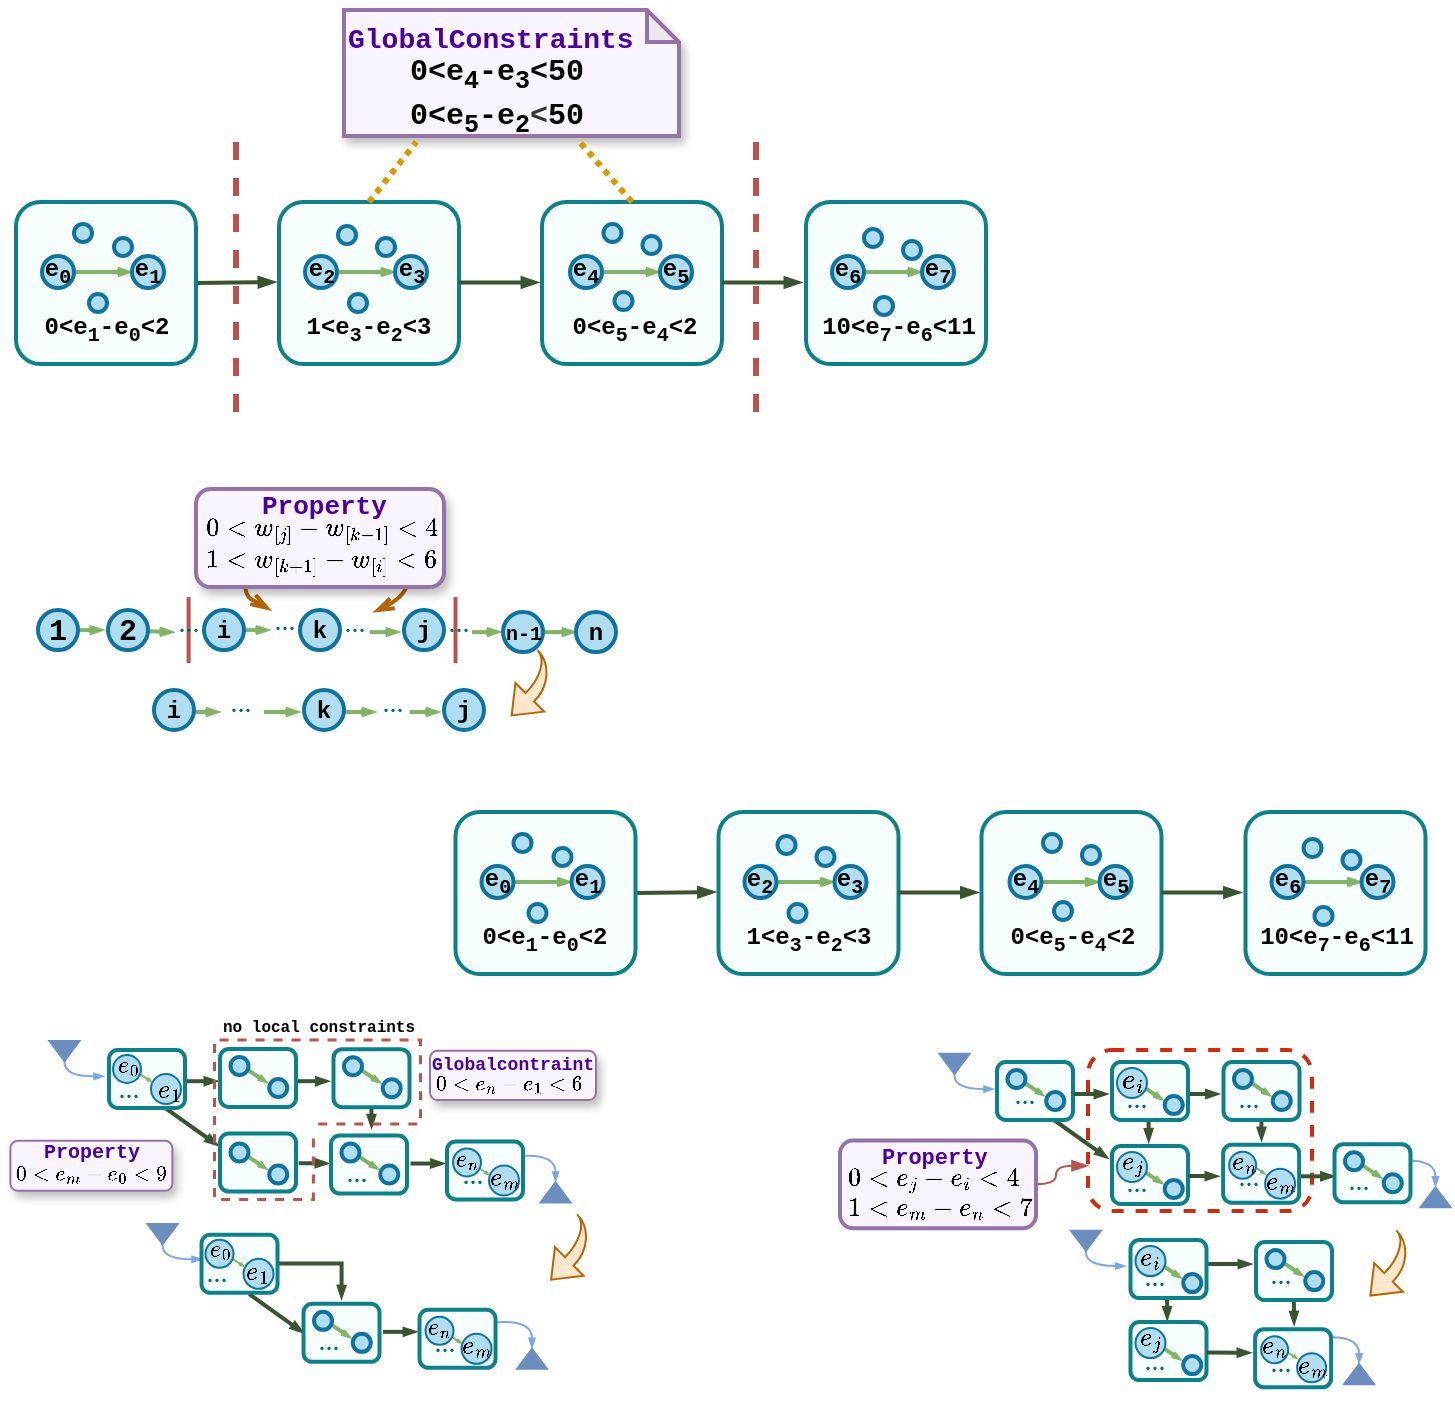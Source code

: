 <mxfile version="27.0.8">
  <diagram name="第 1 页" id="m1pVP5Tc0f8NvSb4w2ug">
    <mxGraphModel dx="401" dy="239" grid="1" gridSize="10" guides="1" tooltips="1" connect="1" arrows="1" fold="1" page="1" pageScale="1" pageWidth="850" pageHeight="1100" math="1" shadow="0">
      <root>
        <mxCell id="0" />
        <mxCell id="1" parent="0" />
        <mxCell id="xU3GxPo7G3LRw5xpV1lA-11" value="" style="group" vertex="1" connectable="0" parent="1">
          <mxGeometry x="300" y="880" width="35.5" height="23.41" as="geometry" />
        </mxCell>
        <mxCell id="xU3GxPo7G3LRw5xpV1lA-9" style="edgeStyle=orthogonalEdgeStyle;rounded=0;orthogonalLoop=1;jettySize=auto;html=1;entryX=0.147;entryY=0.933;entryDx=0;entryDy=0;entryPerimeter=0;curved=1;exitX=0;exitY=0.5;exitDx=0;exitDy=0;endArrow=none;endFill=1;endSize=3;strokeColor=light-dark(#7EA6E0,#1E4A76);startArrow=blockThin;startFill=1;startSize=3;" edge="1" parent="xU3GxPo7G3LRw5xpV1lA-11" source="xU3GxPo7G3LRw5xpV1lA-10">
          <mxGeometry relative="1" as="geometry">
            <mxPoint x="18.19" y="20.85" as="sourcePoint" />
            <mxPoint y="3.75" as="targetPoint" />
            <Array as="points">
              <mxPoint x="28.25" />
              <mxPoint x="0.25" />
            </Array>
          </mxGeometry>
        </mxCell>
        <mxCell id="xU3GxPo7G3LRw5xpV1lA-10" value="" style="triangle;whiteSpace=wrap;html=1;rotation=90;fillColor=light-dark(#6c8ebf, #1d293b);strokeColor=#6c8ebf;flipH=1;flipV=1;" vertex="1" parent="xU3GxPo7G3LRw5xpV1lA-11">
          <mxGeometry x="23.0" y="10.91" width="10" height="15" as="geometry" />
        </mxCell>
        <mxCell id="xU3GxPo7G3LRw5xpV1lA-6" style="edgeStyle=orthogonalEdgeStyle;rounded=0;orthogonalLoop=1;jettySize=auto;html=1;entryX=0.147;entryY=0.933;entryDx=0;entryDy=0;entryPerimeter=0;curved=1;exitX=0;exitY=0.5;exitDx=0;exitDy=0;endArrow=none;endFill=1;endSize=3;strokeColor=light-dark(#7EA6E0,#1E4A76);startArrow=blockThin;startFill=1;startSize=3;" edge="1" parent="1" source="xU3GxPo7G3LRw5xpV1lA-7">
          <mxGeometry relative="1" as="geometry">
            <mxPoint x="329.95" y="817.7" as="sourcePoint" />
            <mxPoint x="311.76" y="800.6" as="targetPoint" />
            <Array as="points">
              <mxPoint x="340.01" y="796.85" />
              <mxPoint x="312.01" y="796.85" />
            </Array>
          </mxGeometry>
        </mxCell>
        <mxCell id="xU3GxPo7G3LRw5xpV1lA-7" value="" style="triangle;whiteSpace=wrap;html=1;rotation=90;fillColor=light-dark(#6c8ebf, #1d293b);strokeColor=#6c8ebf;flipH=1;flipV=1;" vertex="1" parent="1">
          <mxGeometry x="334.76" y="807.76" width="10" height="15" as="geometry" />
        </mxCell>
        <mxCell id="xU3GxPo7G3LRw5xpV1lA-2" style="edgeStyle=orthogonalEdgeStyle;rounded=0;orthogonalLoop=1;jettySize=auto;html=1;entryX=0.147;entryY=0.933;entryDx=0;entryDy=0;entryPerimeter=0;curved=1;exitX=0;exitY=0.5;exitDx=0;exitDy=0;endArrow=none;endFill=1;endSize=3;strokeColor=light-dark(#7EA6E0,#1E4A76);startArrow=blockThin;startFill=1;startSize=3;" edge="1" parent="1" source="xU3GxPo7G3LRw5xpV1lA-3">
          <mxGeometry relative="1" as="geometry">
            <mxPoint x="769.94" y="820.1" as="sourcePoint" />
            <mxPoint x="751.75" y="803.0" as="targetPoint" />
            <Array as="points">
              <mxPoint x="780.0" y="799.25" />
              <mxPoint x="752.0" y="799.25" />
            </Array>
          </mxGeometry>
        </mxCell>
        <mxCell id="xU3GxPo7G3LRw5xpV1lA-3" value="" style="triangle;whiteSpace=wrap;html=1;rotation=90;fillColor=light-dark(#6c8ebf, #1d293b);strokeColor=#6c8ebf;flipH=1;flipV=1;" vertex="1" parent="1">
          <mxGeometry x="774.75" y="810.16" width="10" height="15" as="geometry" />
        </mxCell>
        <mxCell id="yi_vbVs-w1i4XVT2JOpy-530" style="rounded=0;orthogonalLoop=1;jettySize=auto;html=1;strokeColor=#3A5431;endArrow=blockThin;endFill=1;endSize=2;strokeWidth=2;fillColor=#6d8764;exitX=0.75;exitY=1;exitDx=0;exitDy=0;entryX=-0.05;entryY=0.245;entryDx=0;entryDy=0;entryPerimeter=0;" parent="1" source="yi_vbVs-w1i4XVT2JOpy-408" edge="1">
          <mxGeometry relative="1" as="geometry">
            <mxPoint x="609" y="776" as="sourcePoint" />
            <mxPoint x="616.1" y="798.265" as="targetPoint" />
          </mxGeometry>
        </mxCell>
        <mxCell id="yi_vbVs-w1i4XVT2JOpy-454" style="rounded=0;orthogonalLoop=1;jettySize=auto;html=1;strokeColor=#3A5431;endArrow=blockThin;endFill=1;endSize=2;strokeWidth=2;fillColor=#6d8764;" parent="1" edge="1">
          <mxGeometry relative="1" as="geometry">
            <mxPoint x="654.75" y="766" as="sourcePoint" />
            <mxPoint x="671.75" y="766" as="targetPoint" />
          </mxGeometry>
        </mxCell>
        <mxCell id="yi_vbVs-w1i4XVT2JOpy-527" style="rounded=0;orthogonalLoop=1;jettySize=auto;html=1;strokeColor=#3A5431;endArrow=blockThin;endFill=1;endSize=2;strokeWidth=2;fillColor=#6d8764;" parent="1" edge="1">
          <mxGeometry relative="1" as="geometry">
            <mxPoint x="692.67" y="775" as="sourcePoint" />
            <mxPoint x="692.79" y="789.5" as="targetPoint" />
          </mxGeometry>
        </mxCell>
        <mxCell id="yi_vbVs-w1i4XVT2JOpy-526" style="rounded=0;orthogonalLoop=1;jettySize=auto;html=1;strokeColor=#3A5431;endArrow=blockThin;endFill=1;endSize=2;strokeWidth=2;fillColor=#6d8764;" parent="1" edge="1">
          <mxGeometry relative="1" as="geometry">
            <mxPoint x="636.25" y="775.66" as="sourcePoint" />
            <mxPoint x="636.37" y="790.16" as="targetPoint" />
          </mxGeometry>
        </mxCell>
        <mxCell id="yi_vbVs-w1i4XVT2JOpy-420" value="" style="endArrow=none;html=1;rounded=0;strokeWidth=2;fillColor=#f8cecc;strokeColor=#b85450;" parent="1" edge="1">
          <mxGeometry width="50" height="50" relative="1" as="geometry">
            <mxPoint x="156.3" y="550.56" as="sourcePoint" />
            <mxPoint x="156.3" y="517.56" as="targetPoint" />
          </mxGeometry>
        </mxCell>
        <mxCell id="yi_vbVs-w1i4XVT2JOpy-199" value="" style="curved=1;endArrow=openThin;html=1;rounded=0;strokeWidth=2;endFill=0;fillColor=#fad7ac;strokeColor=#b46504;exitX=0.301;exitY=1.059;exitDx=0;exitDy=0;exitPerimeter=0;" parent="1" edge="1">
          <mxGeometry width="50" height="50" relative="1" as="geometry">
            <mxPoint x="256.916" y="489.092" as="sourcePoint" />
            <mxPoint x="249" y="525" as="targetPoint" />
            <Array as="points">
              <mxPoint x="268" y="503" />
              <mxPoint x="264" y="518" />
            </Array>
          </mxGeometry>
        </mxCell>
        <mxCell id="yi_vbVs-w1i4XVT2JOpy-226" style="rounded=0;orthogonalLoop=1;jettySize=auto;html=1;endArrow=openThin;endFill=0;strokeColor=#82b366;strokeWidth=2;fillColor=#d5e8d4;endSize=3;entryX=0;entryY=0.5;entryDx=0;entryDy=0;exitX=1;exitY=0.5;exitDx=0;exitDy=0;" parent="1" edge="1">
          <mxGeometry relative="1" as="geometry">
            <mxPoint x="232" y="575" as="sourcePoint" />
            <mxPoint x="250" y="575" as="targetPoint" />
          </mxGeometry>
        </mxCell>
        <mxCell id="yi_vbVs-w1i4XVT2JOpy-98" value="" style="rounded=1;whiteSpace=wrap;html=1;strokeWidth=2;fillColor=#F7FFFE;strokeColor=#0e8088;" parent="1" vertex="1">
          <mxGeometry x="333" y="320" width="90" height="81" as="geometry" />
        </mxCell>
        <mxCell id="yi_vbVs-w1i4XVT2JOpy-99" style="rounded=0;orthogonalLoop=1;jettySize=auto;html=1;endArrow=openThin;endFill=0;strokeColor=#82b366;strokeWidth=2;fillColor=#d5e8d4;endSize=3;entryX=0;entryY=0.5;entryDx=0;entryDy=0;exitX=1;exitY=0.5;exitDx=0;exitDy=0;" parent="1" source="yi_vbVs-w1i4XVT2JOpy-100" target="yi_vbVs-w1i4XVT2JOpy-101" edge="1">
          <mxGeometry relative="1" as="geometry">
            <mxPoint x="372.418" y="362.603" as="sourcePoint" />
            <mxPoint x="388.088" y="367.134" as="targetPoint" />
          </mxGeometry>
        </mxCell>
        <mxCell id="yi_vbVs-w1i4XVT2JOpy-100" value="&lt;b style=&quot;text-wrap-mode: nowrap;&quot;&gt;&lt;span style=&quot;color: light-dark(rgb(0, 0, 0), rgb(255, 255, 255)); font-family: &amp;quot;Courier New&amp;quot;; text-align: left;&quot;&gt;e&lt;/span&gt;&lt;sub style=&quot;color: light-dark(rgb(0, 0, 0), rgb(255, 255, 255)); font-family: &amp;quot;Courier New&amp;quot;; text-align: left; line-height: 13px;&quot;&gt;4&lt;/sub&gt;&lt;/b&gt;" style="ellipse;whiteSpace=wrap;html=1;aspect=fixed;strokeWidth=2;fillColor=#b1ddf0;strokeColor=#10739e;" parent="1" vertex="1">
          <mxGeometry x="347.001" y="346.999" width="16" height="16" as="geometry" />
        </mxCell>
        <mxCell id="yi_vbVs-w1i4XVT2JOpy-101" value="&lt;b style=&quot;text-wrap-mode: nowrap;&quot;&gt;&lt;span style=&quot;color: light-dark(rgb(0, 0, 0), rgb(255, 255, 255)); font-family: &amp;quot;Courier New&amp;quot;; text-align: left;&quot;&gt;e&lt;/span&gt;&lt;sub style=&quot;color: light-dark(rgb(0, 0, 0), rgb(255, 255, 255)); font-family: &amp;quot;Courier New&amp;quot;; text-align: left; line-height: 13px;&quot;&gt;5&lt;/sub&gt;&lt;/b&gt;" style="ellipse;whiteSpace=wrap;html=1;aspect=fixed;strokeWidth=2;fillColor=#b1ddf0;strokeColor=#10739e;" parent="1" vertex="1">
          <mxGeometry x="392.004" y="347.002" width="16" height="16" as="geometry" />
        </mxCell>
        <mxCell id="yi_vbVs-w1i4XVT2JOpy-102" value="&lt;font&gt;&lt;b&gt;&lt;span style=&quot;color: light-dark(rgb(0, 0, 0), rgb(255, 255, 255)); font-family: &amp;quot;Courier New&amp;quot;; text-align: left;&quot;&gt;0&amp;lt;e&lt;/span&gt;&lt;sub style=&quot;color: light-dark(rgb(0, 0, 0), rgb(255, 255, 255)); font-family: &amp;quot;Courier New&amp;quot;; text-align: left; line-height: 13px;&quot;&gt;5&lt;/sub&gt;&lt;span style=&quot;color: light-dark(rgb(0, 0, 0), rgb(255, 255, 255)); font-family: &amp;quot;Courier New&amp;quot;; text-align: left;&quot;&gt;-e&lt;/span&gt;&lt;sub style=&quot;color: light-dark(rgb(0, 0, 0), rgb(255, 255, 255)); font-family: &amp;quot;Courier New&amp;quot;; text-align: left; line-height: 13px;&quot;&gt;4&lt;/sub&gt;&lt;span style=&quot;color: light-dark(rgb(0, 0, 0), rgb(255, 255, 255)); font-family: &amp;quot;Courier New&amp;quot;; text-align: left;&quot;&gt;&amp;lt;2&lt;/span&gt;&lt;/b&gt;&lt;/font&gt;" style="text;html=1;align=center;verticalAlign=middle;resizable=0;points=[];autosize=1;strokeColor=none;fillColor=none;" parent="1" vertex="1">
          <mxGeometry x="338.505" y="369.004" width="80" height="30" as="geometry" />
        </mxCell>
        <mxCell id="yi_vbVs-w1i4XVT2JOpy-105" value="" style="rounded=1;whiteSpace=wrap;html=1;strokeWidth=2;fillColor=#F7FFFE;strokeColor=#0e8088;" parent="1" vertex="1">
          <mxGeometry x="201.5" y="320" width="90" height="81" as="geometry" />
        </mxCell>
        <mxCell id="yi_vbVs-w1i4XVT2JOpy-106" style="rounded=0;orthogonalLoop=1;jettySize=auto;html=1;endArrow=openThin;endFill=0;strokeColor=#82b366;strokeWidth=2;fillColor=#d5e8d4;endSize=3;entryX=0;entryY=0.5;entryDx=0;entryDy=0;exitX=1;exitY=0.5;exitDx=0;exitDy=0;" parent="1" source="yi_vbVs-w1i4XVT2JOpy-107" target="yi_vbVs-w1i4XVT2JOpy-108" edge="1">
          <mxGeometry relative="1" as="geometry">
            <mxPoint x="239.918" y="362.603" as="sourcePoint" />
            <mxPoint x="255.588" y="367.134" as="targetPoint" />
          </mxGeometry>
        </mxCell>
        <mxCell id="yi_vbVs-w1i4XVT2JOpy-107" value="&lt;b style=&quot;text-wrap-mode: nowrap;&quot;&gt;&lt;span style=&quot;color: light-dark(rgb(0, 0, 0), rgb(255, 255, 255)); font-family: &amp;quot;Courier New&amp;quot;; text-align: left;&quot;&gt;e&lt;/span&gt;&lt;sub style=&quot;color: light-dark(rgb(0, 0, 0), rgb(255, 255, 255)); font-family: &amp;quot;Courier New&amp;quot;; text-align: left; line-height: 13px;&quot;&gt;2&lt;/sub&gt;&lt;/b&gt;" style="ellipse;whiteSpace=wrap;html=1;aspect=fixed;strokeWidth=2;fillColor=#b1ddf0;strokeColor=#10739e;" parent="1" vertex="1">
          <mxGeometry x="214.501" y="346.999" width="16" height="16" as="geometry" />
        </mxCell>
        <mxCell id="yi_vbVs-w1i4XVT2JOpy-108" value="&lt;b style=&quot;text-wrap-mode: nowrap;&quot;&gt;&lt;span style=&quot;color: light-dark(rgb(0, 0, 0), rgb(255, 255, 255)); font-family: &amp;quot;Courier New&amp;quot;; text-align: left;&quot;&gt;e&lt;/span&gt;&lt;sub style=&quot;color: light-dark(rgb(0, 0, 0), rgb(255, 255, 255)); font-family: &amp;quot;Courier New&amp;quot;; text-align: left; line-height: 13px;&quot;&gt;3&lt;/sub&gt;&lt;/b&gt;" style="ellipse;whiteSpace=wrap;html=1;aspect=fixed;strokeWidth=2;fillColor=#b1ddf0;strokeColor=#10739e;" parent="1" vertex="1">
          <mxGeometry x="259.504" y="347.002" width="16" height="16" as="geometry" />
        </mxCell>
        <mxCell id="yi_vbVs-w1i4XVT2JOpy-109" value="&lt;font&gt;&lt;b&gt;&lt;span style=&quot;color: light-dark(rgb(0, 0, 0), rgb(255, 255, 255)); font-family: &amp;quot;Courier New&amp;quot;; text-align: left;&quot;&gt;1&amp;lt;e&lt;/span&gt;&lt;sub style=&quot;color: light-dark(rgb(0, 0, 0), rgb(255, 255, 255)); font-family: &amp;quot;Courier New&amp;quot;; text-align: left; line-height: 13px;&quot;&gt;3&lt;/sub&gt;&lt;span style=&quot;color: light-dark(rgb(0, 0, 0), rgb(255, 255, 255)); font-family: &amp;quot;Courier New&amp;quot;; text-align: left;&quot;&gt;-e&lt;/span&gt;&lt;sub style=&quot;color: light-dark(rgb(0, 0, 0), rgb(255, 255, 255)); font-family: &amp;quot;Courier New&amp;quot;; text-align: left; line-height: 13px;&quot;&gt;2&lt;/sub&gt;&lt;span style=&quot;color: light-dark(rgb(0, 0, 0), rgb(255, 255, 255)); font-family: &amp;quot;Courier New&amp;quot;; text-align: left;&quot;&gt;&amp;lt;3&lt;/span&gt;&lt;/b&gt;&lt;/font&gt;" style="text;html=1;align=center;verticalAlign=middle;resizable=0;points=[];autosize=1;strokeColor=none;fillColor=none;" parent="1" vertex="1">
          <mxGeometry x="206.005" y="369.004" width="80" height="30" as="geometry" />
        </mxCell>
        <mxCell id="yi_vbVs-w1i4XVT2JOpy-118" value="" style="rounded=1;whiteSpace=wrap;html=1;strokeWidth=2;fillColor=#F7FFFE;strokeColor=#0e8088;" parent="1" vertex="1">
          <mxGeometry x="465" y="320" width="90" height="81" as="geometry" />
        </mxCell>
        <mxCell id="yi_vbVs-w1i4XVT2JOpy-119" style="rounded=0;orthogonalLoop=1;jettySize=auto;html=1;endArrow=openThin;endFill=0;strokeColor=#82b366;strokeWidth=2;fillColor=#d5e8d4;endSize=3;entryX=0;entryY=0.5;entryDx=0;entryDy=0;exitX=1;exitY=0.5;exitDx=0;exitDy=0;" parent="1" source="yi_vbVs-w1i4XVT2JOpy-120" target="yi_vbVs-w1i4XVT2JOpy-121" edge="1">
          <mxGeometry relative="1" as="geometry">
            <mxPoint x="503.418" y="362.603" as="sourcePoint" />
            <mxPoint x="519.088" y="367.134" as="targetPoint" />
          </mxGeometry>
        </mxCell>
        <mxCell id="yi_vbVs-w1i4XVT2JOpy-120" value="&lt;b style=&quot;text-wrap-mode: nowrap;&quot;&gt;&lt;span style=&quot;color: light-dark(rgb(0, 0, 0), rgb(255, 255, 255)); font-family: &amp;quot;Courier New&amp;quot;; text-align: left;&quot;&gt;e&lt;/span&gt;&lt;sub style=&quot;color: light-dark(rgb(0, 0, 0), rgb(255, 255, 255)); font-family: &amp;quot;Courier New&amp;quot;; text-align: left; line-height: 13px;&quot;&gt;6&lt;/sub&gt;&lt;/b&gt;" style="ellipse;whiteSpace=wrap;html=1;aspect=fixed;strokeWidth=2;fillColor=#b1ddf0;strokeColor=#10739e;" parent="1" vertex="1">
          <mxGeometry x="478.001" y="346.999" width="16" height="16" as="geometry" />
        </mxCell>
        <mxCell id="yi_vbVs-w1i4XVT2JOpy-121" value="&lt;b style=&quot;text-wrap-mode: nowrap;&quot;&gt;&lt;span style=&quot;color: light-dark(rgb(0, 0, 0), rgb(255, 255, 255)); font-family: &amp;quot;Courier New&amp;quot;; text-align: left;&quot;&gt;e&lt;/span&gt;&lt;sub style=&quot;color: light-dark(rgb(0, 0, 0), rgb(255, 255, 255)); font-family: &amp;quot;Courier New&amp;quot;; text-align: left; line-height: 13px;&quot;&gt;7&lt;/sub&gt;&lt;/b&gt;" style="ellipse;whiteSpace=wrap;html=1;aspect=fixed;strokeWidth=2;fillColor=#b1ddf0;strokeColor=#10739e;" parent="1" vertex="1">
          <mxGeometry x="523.004" y="347.002" width="16" height="16" as="geometry" />
        </mxCell>
        <mxCell id="yi_vbVs-w1i4XVT2JOpy-122" value="&lt;font&gt;&lt;b&gt;&lt;span style=&quot;color: light-dark(rgb(0, 0, 0), rgb(255, 255, 255)); font-family: &amp;quot;Courier New&amp;quot;; text-align: left;&quot;&gt;10&amp;lt;e&lt;/span&gt;&lt;sub style=&quot;color: light-dark(rgb(0, 0, 0), rgb(255, 255, 255)); font-family: &amp;quot;Courier New&amp;quot;; text-align: left; line-height: 13px;&quot;&gt;7&lt;/sub&gt;&lt;span style=&quot;color: light-dark(rgb(0, 0, 0), rgb(255, 255, 255)); font-family: &amp;quot;Courier New&amp;quot;; text-align: left;&quot;&gt;-e&lt;/span&gt;&lt;sub style=&quot;color: light-dark(rgb(0, 0, 0), rgb(255, 255, 255)); font-family: &amp;quot;Courier New&amp;quot;; text-align: left; line-height: 13px;&quot;&gt;6&lt;/sub&gt;&lt;span style=&quot;color: light-dark(rgb(0, 0, 0), rgb(255, 255, 255)); font-family: &amp;quot;Courier New&amp;quot;; text-align: left;&quot;&gt;&amp;lt;11&lt;/span&gt;&lt;/b&gt;&lt;/font&gt;" style="text;html=1;align=center;verticalAlign=middle;resizable=0;points=[];autosize=1;strokeColor=none;fillColor=none;" parent="1" vertex="1">
          <mxGeometry x="460.505" y="369.004" width="100" height="30" as="geometry" />
        </mxCell>
        <mxCell id="yi_vbVs-w1i4XVT2JOpy-123" style="rounded=0;orthogonalLoop=1;jettySize=auto;html=1;strokeColor=#3A5431;endArrow=blockThin;endFill=1;endSize=4;strokeWidth=2;exitX=1;exitY=0.5;exitDx=0;exitDy=0;fillColor=#6d8764;" parent="1" source="yi_vbVs-w1i4XVT2JOpy-112" edge="1">
          <mxGeometry relative="1" as="geometry">
            <mxPoint x="167" y="430" as="sourcePoint" />
            <mxPoint x="200" y="360" as="targetPoint" />
          </mxGeometry>
        </mxCell>
        <mxCell id="yi_vbVs-w1i4XVT2JOpy-124" style="rounded=0;orthogonalLoop=1;jettySize=auto;html=1;strokeColor=#3A5431;endArrow=blockThin;endFill=1;endSize=4;strokeWidth=2;exitX=1;exitY=0.5;exitDx=0;exitDy=0;fillColor=#6d8764;" parent="1" edge="1">
          <mxGeometry relative="1" as="geometry">
            <mxPoint x="291.5" y="360.21" as="sourcePoint" />
            <mxPoint x="331.5" y="360.21" as="targetPoint" />
          </mxGeometry>
        </mxCell>
        <mxCell id="yi_vbVs-w1i4XVT2JOpy-125" style="rounded=0;orthogonalLoop=1;jettySize=auto;html=1;strokeColor=#3A5431;endArrow=blockThin;endFill=1;endSize=4;strokeWidth=2;exitX=1;exitY=0.5;exitDx=0;exitDy=0;fillColor=#6d8764;" parent="1" edge="1">
          <mxGeometry relative="1" as="geometry">
            <mxPoint x="423" y="360.21" as="sourcePoint" />
            <mxPoint x="463" y="360.21" as="targetPoint" />
          </mxGeometry>
        </mxCell>
        <mxCell id="yi_vbVs-w1i4XVT2JOpy-126" value="" style="group" parent="1" vertex="1" connectable="0">
          <mxGeometry x="250.5" y="224" width="151" height="100" as="geometry" />
        </mxCell>
        <mxCell id="yi_vbVs-w1i4XVT2JOpy-127" value="" style="shape=note;whiteSpace=wrap;html=1;backgroundOutline=1;darkOpacity=0.05;size=16;fillColor=light-dark(#FAF4FF,#392F3F);strokeColor=#9673a6;strokeWidth=2;shadow=1;" parent="yi_vbVs-w1i4XVT2JOpy-126" vertex="1">
          <mxGeometry x="-16.5" width="167.5" height="63" as="geometry" />
        </mxCell>
        <mxCell id="yi_vbVs-w1i4XVT2JOpy-130" value="&lt;span style=&quot;font-style: normal; font-variant-ligatures: normal; font-variant-caps: normal; letter-spacing: normal; orphans: 2; text-align: left; text-indent: 0px; text-transform: none; widows: 2; word-spacing: 0px; -webkit-text-stroke-width: 0px; white-space: nowrap; text-decoration-thickness: initial; text-decoration-style: initial; text-decoration-color: initial; float: none; display: inline !important;&quot;&gt;&lt;font face=&quot;Courier New&quot; style=&quot;color: rgb(76, 0, 153); font-size: 14px;&quot;&gt;&lt;b style=&quot;&quot;&gt;GlobalConstraints&lt;/b&gt;&lt;/font&gt;&lt;/span&gt;" style="text;whiteSpace=wrap;html=1;shadow=1;" parent="yi_vbVs-w1i4XVT2JOpy-126" vertex="1">
          <mxGeometry x="-16.5" width="134" height="29.11" as="geometry" />
        </mxCell>
        <mxCell id="yi_vbVs-w1i4XVT2JOpy-131" value="&lt;div&gt;&lt;b style=&quot;forced-color-adjust: none; color: rgb(0, 0, 0); font-family: Helvetica; font-style: normal; font-variant-ligatures: normal; font-variant-caps: normal; letter-spacing: normal; orphans: 2; text-indent: 0px; text-transform: none; widows: 2; word-spacing: 0px; -webkit-text-stroke-width: 0px; white-space: nowrap; text-decoration-thickness: initial; text-decoration-style: initial; text-decoration-color: initial;&quot;&gt;&lt;span style=&quot;forced-color-adjust: none; color: light-dark(rgb(0, 0, 0), rgb(255, 255, 255)); font-family: &amp;quot;Courier New&amp;quot;;&quot;&gt;&lt;b style=&quot;font-family: Helvetica;&quot;&gt;&lt;font style=&quot;font-size: 15px;&quot;&gt;&lt;span style=&quot;color: light-dark(rgb(0, 0, 0), rgb(255, 255, 255)); font-family: &amp;quot;Courier New&amp;quot;;&quot;&gt;0&amp;lt;e&lt;/span&gt;&lt;sub style=&quot;color: light-dark(rgb(0, 0, 0), rgb(255, 255, 255)); font-family: &amp;quot;Courier New&amp;quot;; line-height: 13px;&quot;&gt;4&lt;/sub&gt;&lt;span style=&quot;color: light-dark(rgb(0, 0, 0), rgb(255, 255, 255)); font-family: &amp;quot;Courier New&amp;quot;;&quot;&gt;-e&lt;/span&gt;&lt;sub style=&quot;color: light-dark(rgb(0, 0, 0), rgb(255, 255, 255)); font-family: &amp;quot;Courier New&amp;quot;; line-height: 13px;&quot;&gt;3&lt;/sub&gt;&lt;span style=&quot;color: light-dark(rgb(0, 0, 0), rgb(255, 255, 255)); font-family: &amp;quot;Courier New&amp;quot;;&quot;&gt;&amp;lt;50&lt;/span&gt;&lt;/font&gt;&lt;/b&gt;&lt;/span&gt;&lt;/b&gt;&lt;/div&gt;&lt;b style=&quot;forced-color-adjust: none; color: rgb(0, 0, 0); font-family: Helvetica; font-style: normal; font-variant-ligatures: normal; font-variant-caps: normal; letter-spacing: normal; orphans: 2; text-indent: 0px; text-transform: none; widows: 2; word-spacing: 0px; -webkit-text-stroke-width: 0px; white-space: nowrap; text-decoration-thickness: initial; text-decoration-style: initial; text-decoration-color: initial;&quot;&gt;&lt;font style=&quot;font-size: 15px;&quot;&gt;&lt;span style=&quot;forced-color-adjust: none; color: light-dark(rgb(0, 0, 0), rgb(255, 255, 255)); font-family: &amp;quot;Courier New&amp;quot;;&quot;&gt;0&amp;lt;e&lt;/span&gt;&lt;sub style=&quot;forced-color-adjust: none; color: light-dark(rgb(0, 0, 0), rgb(255, 255, 255)); font-family: &amp;quot;Courier New&amp;quot;; line-height: 13px;&quot;&gt;5&lt;/sub&gt;&lt;span style=&quot;forced-color-adjust: none; color: light-dark(rgb(0, 0, 0), rgb(255, 255, 255)); font-family: &amp;quot;Courier New&amp;quot;;&quot;&gt;-e&lt;/span&gt;&lt;sub style=&quot;forced-color-adjust: none; color: light-dark(rgb(0, 0, 0), rgb(255, 255, 255)); font-family: &amp;quot;Courier New&amp;quot;; line-height: 13px;&quot;&gt;2&lt;/sub&gt;&lt;span style=&quot;forced-color-adjust: none; color: light-dark(rgb(0, 0, 0), rgb(255, 255, 255)); font-family: &amp;quot;Courier New&amp;quot;;&quot;&gt;&lt;b style=&quot;color: rgb(51, 51, 51); text-wrap-mode: wrap;&quot;&gt;&amp;lt;&lt;/b&gt;50&lt;/span&gt;&lt;/font&gt;&lt;/b&gt;" style="text;whiteSpace=wrap;html=1;align=center;" parent="yi_vbVs-w1i4XVT2JOpy-126" vertex="1">
          <mxGeometry x="-8.5" y="13.53" width="136.5" height="34.48" as="geometry" />
        </mxCell>
        <mxCell id="yi_vbVs-w1i4XVT2JOpy-132" style="rounded=0;orthogonalLoop=1;jettySize=auto;html=1;exitX=0.5;exitY=0;exitDx=0;exitDy=0;entryX=0.216;entryY=1.046;entryDx=0;entryDy=0;entryPerimeter=0;endArrow=none;endFill=0;dashed=1;dashPattern=1 1;fillColor=#ffe6cc;strokeColor=#d79b00;strokeWidth=3;" parent="1" source="yi_vbVs-w1i4XVT2JOpy-105" target="yi_vbVs-w1i4XVT2JOpy-127" edge="1">
          <mxGeometry relative="1" as="geometry" />
        </mxCell>
        <mxCell id="yi_vbVs-w1i4XVT2JOpy-133" style="rounded=0;orthogonalLoop=1;jettySize=auto;html=1;exitX=0.5;exitY=0;exitDx=0;exitDy=0;entryX=0.703;entryY=1.046;entryDx=0;entryDy=0;entryPerimeter=0;endArrow=none;endFill=0;dashed=1;dashPattern=1 1;fillColor=#ffe6cc;strokeColor=#d79b00;strokeWidth=3;" parent="1" source="yi_vbVs-w1i4XVT2JOpy-98" target="yi_vbVs-w1i4XVT2JOpy-127" edge="1">
          <mxGeometry relative="1" as="geometry">
            <mxPoint x="256" y="330" as="sourcePoint" />
            <mxPoint x="290" y="293" as="targetPoint" />
          </mxGeometry>
        </mxCell>
        <mxCell id="yi_vbVs-w1i4XVT2JOpy-134" value="" style="endArrow=none;dashed=1;html=1;rounded=0;strokeWidth=3;fillColor=#f8cecc;strokeColor=#b85450;" parent="1" edge="1">
          <mxGeometry width="50" height="50" relative="1" as="geometry">
            <mxPoint x="180" y="425" as="sourcePoint" />
            <mxPoint x="180" y="285" as="targetPoint" />
          </mxGeometry>
        </mxCell>
        <mxCell id="yi_vbVs-w1i4XVT2JOpy-135" value="" style="endArrow=none;dashed=1;html=1;rounded=0;strokeWidth=3;fillColor=#f8cecc;strokeColor=#b85450;" parent="1" edge="1">
          <mxGeometry width="50" height="50" relative="1" as="geometry">
            <mxPoint x="440" y="425" as="sourcePoint" />
            <mxPoint x="440" y="285" as="targetPoint" />
          </mxGeometry>
        </mxCell>
        <mxCell id="yi_vbVs-w1i4XVT2JOpy-136" value="" style="ellipse;whiteSpace=wrap;html=1;aspect=fixed;strokeWidth=2;fillColor=#b1ddf0;strokeColor=#10739e;" parent="1" vertex="1">
          <mxGeometry x="231" y="332" width="9" height="9" as="geometry" />
        </mxCell>
        <mxCell id="yi_vbVs-w1i4XVT2JOpy-137" value="" style="ellipse;whiteSpace=wrap;html=1;aspect=fixed;strokeWidth=2;fillColor=#b1ddf0;strokeColor=#10739e;" parent="1" vertex="1">
          <mxGeometry x="236.5" y="366" width="9" height="9" as="geometry" />
        </mxCell>
        <mxCell id="yi_vbVs-w1i4XVT2JOpy-141" value="" style="ellipse;whiteSpace=wrap;html=1;aspect=fixed;strokeWidth=2;fillColor=#b1ddf0;strokeColor=#10739e;" parent="1" vertex="1">
          <mxGeometry x="250.5" y="338" width="9" height="9" as="geometry" />
        </mxCell>
        <mxCell id="yi_vbVs-w1i4XVT2JOpy-142" value="" style="ellipse;whiteSpace=wrap;html=1;aspect=fixed;strokeWidth=2;fillColor=#b1ddf0;strokeColor=#10739e;" parent="1" vertex="1">
          <mxGeometry x="363.75" y="331" width="9" height="9" as="geometry" />
        </mxCell>
        <mxCell id="yi_vbVs-w1i4XVT2JOpy-143" value="" style="ellipse;whiteSpace=wrap;html=1;aspect=fixed;strokeWidth=2;fillColor=#b1ddf0;strokeColor=#10739e;" parent="1" vertex="1">
          <mxGeometry x="369.25" y="365" width="9" height="9" as="geometry" />
        </mxCell>
        <mxCell id="yi_vbVs-w1i4XVT2JOpy-144" value="" style="ellipse;whiteSpace=wrap;html=1;aspect=fixed;strokeWidth=2;fillColor=#b1ddf0;strokeColor=#10739e;" parent="1" vertex="1">
          <mxGeometry x="383.25" y="337" width="9" height="9" as="geometry" />
        </mxCell>
        <mxCell id="yi_vbVs-w1i4XVT2JOpy-145" value="" style="ellipse;whiteSpace=wrap;html=1;aspect=fixed;strokeWidth=2;fillColor=#b1ddf0;strokeColor=#10739e;" parent="1" vertex="1">
          <mxGeometry x="494" y="333.5" width="9" height="9" as="geometry" />
        </mxCell>
        <mxCell id="yi_vbVs-w1i4XVT2JOpy-146" value="" style="ellipse;whiteSpace=wrap;html=1;aspect=fixed;strokeWidth=2;fillColor=#b1ddf0;strokeColor=#10739e;" parent="1" vertex="1">
          <mxGeometry x="499.5" y="367.5" width="9" height="9" as="geometry" />
        </mxCell>
        <mxCell id="yi_vbVs-w1i4XVT2JOpy-147" value="" style="ellipse;whiteSpace=wrap;html=1;aspect=fixed;strokeWidth=2;fillColor=#b1ddf0;strokeColor=#10739e;" parent="1" vertex="1">
          <mxGeometry x="513.5" y="339.5" width="9" height="9" as="geometry" />
        </mxCell>
        <mxCell id="yi_vbVs-w1i4XVT2JOpy-149" value="" style="group" parent="1" vertex="1" connectable="0">
          <mxGeometry x="70" y="320" width="90" height="81" as="geometry" />
        </mxCell>
        <mxCell id="yi_vbVs-w1i4XVT2JOpy-112" value="" style="rounded=1;whiteSpace=wrap;html=1;strokeWidth=2;fillColor=#F7FFFE;strokeColor=#0e8088;" parent="yi_vbVs-w1i4XVT2JOpy-149" vertex="1">
          <mxGeometry width="90" height="81" as="geometry" />
        </mxCell>
        <mxCell id="yi_vbVs-w1i4XVT2JOpy-113" style="rounded=0;orthogonalLoop=1;jettySize=auto;html=1;endArrow=openThin;endFill=0;strokeColor=#82b366;strokeWidth=2;fillColor=#d5e8d4;endSize=3;entryX=0;entryY=0.5;entryDx=0;entryDy=0;exitX=1;exitY=0.5;exitDx=0;exitDy=0;" parent="yi_vbVs-w1i4XVT2JOpy-149" source="yi_vbVs-w1i4XVT2JOpy-114" target="yi_vbVs-w1i4XVT2JOpy-115" edge="1">
          <mxGeometry relative="1" as="geometry">
            <mxPoint x="38.418" y="42.603" as="sourcePoint" />
            <mxPoint x="54.088" y="47.134" as="targetPoint" />
          </mxGeometry>
        </mxCell>
        <mxCell id="yi_vbVs-w1i4XVT2JOpy-114" value="&lt;b style=&quot;text-wrap-mode: nowrap;&quot;&gt;&lt;span style=&quot;color: light-dark(rgb(0, 0, 0), rgb(255, 255, 255)); font-family: &amp;quot;Courier New&amp;quot;; text-align: left;&quot;&gt;e&lt;/span&gt;&lt;sub style=&quot;color: light-dark(rgb(0, 0, 0), rgb(255, 255, 255)); font-family: &amp;quot;Courier New&amp;quot;; text-align: left; line-height: 13px;&quot;&gt;0&lt;/sub&gt;&lt;/b&gt;" style="ellipse;whiteSpace=wrap;html=1;aspect=fixed;strokeWidth=2;fillColor=#b1ddf0;strokeColor=#10739e;" parent="yi_vbVs-w1i4XVT2JOpy-149" vertex="1">
          <mxGeometry x="13.001" y="26.999" width="16" height="16" as="geometry" />
        </mxCell>
        <mxCell id="yi_vbVs-w1i4XVT2JOpy-115" value="&lt;b style=&quot;text-wrap-mode: nowrap;&quot;&gt;&lt;span style=&quot;color: light-dark(rgb(0, 0, 0), rgb(255, 255, 255)); font-family: &amp;quot;Courier New&amp;quot;; text-align: left;&quot;&gt;e&lt;/span&gt;&lt;sub style=&quot;color: light-dark(rgb(0, 0, 0), rgb(255, 255, 255)); font-family: &amp;quot;Courier New&amp;quot;; text-align: left; line-height: 13px;&quot;&gt;1&lt;/sub&gt;&lt;/b&gt;" style="ellipse;whiteSpace=wrap;html=1;aspect=fixed;strokeWidth=2;fillColor=#b1ddf0;strokeColor=#10739e;" parent="yi_vbVs-w1i4XVT2JOpy-149" vertex="1">
          <mxGeometry x="58.004" y="27.002" width="16" height="16" as="geometry" />
        </mxCell>
        <mxCell id="yi_vbVs-w1i4XVT2JOpy-116" value="&lt;font&gt;&lt;b&gt;&lt;span style=&quot;color: light-dark(rgb(0, 0, 0), rgb(255, 255, 255)); font-family: &amp;quot;Courier New&amp;quot;; text-align: left;&quot;&gt;0&amp;lt;e&lt;/span&gt;&lt;sub style=&quot;color: light-dark(rgb(0, 0, 0), rgb(255, 255, 255)); font-family: &amp;quot;Courier New&amp;quot;; text-align: left; line-height: 13px;&quot;&gt;1&lt;/sub&gt;&lt;span style=&quot;color: light-dark(rgb(0, 0, 0), rgb(255, 255, 255)); font-family: &amp;quot;Courier New&amp;quot;; text-align: left;&quot;&gt;-e&lt;/span&gt;&lt;sub style=&quot;color: light-dark(rgb(0, 0, 0), rgb(255, 255, 255)); font-family: &amp;quot;Courier New&amp;quot;; text-align: left; line-height: 13px;&quot;&gt;0&lt;/sub&gt;&lt;span style=&quot;color: light-dark(rgb(0, 0, 0), rgb(255, 255, 255)); font-family: &amp;quot;Courier New&amp;quot;; text-align: left;&quot;&gt;&amp;lt;2&lt;/span&gt;&lt;/b&gt;&lt;/font&gt;" style="text;html=1;align=center;verticalAlign=middle;resizable=0;points=[];autosize=1;strokeColor=none;fillColor=none;" parent="yi_vbVs-w1i4XVT2JOpy-149" vertex="1">
          <mxGeometry x="4.505" y="49.004" width="80" height="30" as="geometry" />
        </mxCell>
        <mxCell id="yi_vbVs-w1i4XVT2JOpy-138" value="" style="ellipse;whiteSpace=wrap;html=1;aspect=fixed;strokeWidth=2;fillColor=#b1ddf0;strokeColor=#10739e;" parent="yi_vbVs-w1i4XVT2JOpy-149" vertex="1">
          <mxGeometry x="29" y="11" width="9" height="9" as="geometry" />
        </mxCell>
        <mxCell id="yi_vbVs-w1i4XVT2JOpy-139" value="" style="ellipse;whiteSpace=wrap;html=1;aspect=fixed;strokeWidth=2;fillColor=#b1ddf0;strokeColor=#10739e;" parent="yi_vbVs-w1i4XVT2JOpy-149" vertex="1">
          <mxGeometry x="49" y="18" width="9" height="9" as="geometry" />
        </mxCell>
        <mxCell id="yi_vbVs-w1i4XVT2JOpy-140" value="" style="ellipse;whiteSpace=wrap;html=1;aspect=fixed;strokeWidth=2;fillColor=#b1ddf0;strokeColor=#10739e;" parent="yi_vbVs-w1i4XVT2JOpy-149" vertex="1">
          <mxGeometry x="36.5" y="46" width="9" height="9" as="geometry" />
        </mxCell>
        <mxCell id="yi_vbVs-w1i4XVT2JOpy-163" style="rounded=0;orthogonalLoop=1;jettySize=auto;html=1;endArrow=openThin;endFill=0;strokeColor=#82b366;strokeWidth=2;fillColor=#d5e8d4;endSize=3;entryX=0;entryY=0.5;entryDx=0;entryDy=0;exitX=1.036;exitY=0.524;exitDx=0;exitDy=0;exitPerimeter=0;" parent="1" edge="1">
          <mxGeometry relative="1" as="geometry">
            <mxPoint x="130.72" y="534.54" as="sourcePoint" />
            <mxPoint x="149" y="535.06" as="targetPoint" />
          </mxGeometry>
        </mxCell>
        <mxCell id="yi_vbVs-w1i4XVT2JOpy-164" style="rounded=0;orthogonalLoop=1;jettySize=auto;html=1;endArrow=openThin;endFill=0;strokeColor=#82b366;strokeWidth=2;fillColor=#d5e8d4;endSize=3;entryX=0;entryY=0.5;entryDx=0;entryDy=0;exitX=1;exitY=0.5;exitDx=0;exitDy=0;" parent="1" edge="1">
          <mxGeometry relative="1" as="geometry">
            <mxPoint x="97.0" y="534.06" as="sourcePoint" />
            <mxPoint x="114" y="534.06" as="targetPoint" />
          </mxGeometry>
        </mxCell>
        <mxCell id="yi_vbVs-w1i4XVT2JOpy-165" value="&lt;div style=&quot;text-align: left;&quot;&gt;&lt;span style=&quot;background-color: transparent; color: light-dark(rgb(0, 0, 0), rgb(255, 255, 255)); font-size: 15px; text-wrap-mode: nowrap;&quot;&gt;&lt;font face=&quot;Courier New&quot;&gt;&lt;b&gt;1&lt;/b&gt;&lt;/font&gt;&lt;/span&gt;&lt;/div&gt;" style="ellipse;whiteSpace=wrap;html=1;aspect=fixed;strokeWidth=2;fillColor=#b1ddf0;strokeColor=#10739e;" parent="1" vertex="1">
          <mxGeometry x="81" y="524.06" width="20" height="20" as="geometry" />
        </mxCell>
        <mxCell id="yi_vbVs-w1i4XVT2JOpy-166" value="&lt;div style=&quot;text-align: left;&quot;&gt;&lt;span style=&quot;background-color: transparent; color: light-dark(rgb(0, 0, 0), rgb(255, 255, 255)); font-size: 15px; text-wrap-mode: nowrap;&quot;&gt;&lt;font face=&quot;Courier New&quot;&gt;&lt;b&gt;2&lt;/b&gt;&lt;/font&gt;&lt;/span&gt;&lt;/div&gt;" style="ellipse;whiteSpace=wrap;html=1;aspect=fixed;strokeWidth=2;fillColor=#b1ddf0;strokeColor=#10739e;" parent="1" vertex="1">
          <mxGeometry x="116" y="524.06" width="20" height="20" as="geometry" />
        </mxCell>
        <mxCell id="yi_vbVs-w1i4XVT2JOpy-167" style="rounded=0;orthogonalLoop=1;jettySize=auto;html=1;endArrow=openThin;endFill=0;strokeColor=#82b366;strokeWidth=2;fillColor=#d5e8d4;endSize=3;entryX=0;entryY=0.5;entryDx=0;entryDy=0;exitX=1;exitY=0.5;exitDx=0;exitDy=0;" parent="1" edge="1">
          <mxGeometry relative="1" as="geometry">
            <mxPoint x="179" y="534.06" as="sourcePoint" />
            <mxPoint x="197" y="534.06" as="targetPoint" />
          </mxGeometry>
        </mxCell>
        <mxCell id="yi_vbVs-w1i4XVT2JOpy-168" value="&lt;div style=&quot;text-align: left;&quot;&gt;&lt;span style=&quot;background-color: transparent; color: light-dark(rgb(0, 0, 0), rgb(255, 255, 255)); text-wrap-mode: nowrap;&quot;&gt;&lt;font face=&quot;Courier New&quot;&gt;&lt;b&gt;i&lt;/b&gt;&lt;/font&gt;&lt;/span&gt;&lt;/div&gt;" style="ellipse;whiteSpace=wrap;html=1;aspect=fixed;strokeWidth=2;fillColor=#b1ddf0;strokeColor=#10739e;" parent="1" vertex="1">
          <mxGeometry x="164" y="524.06" width="20" height="20" as="geometry" />
        </mxCell>
        <mxCell id="yi_vbVs-w1i4XVT2JOpy-169" value="&lt;font style=&quot;font-size: 14px; color: rgb(0, 102, 102);&quot; face=&quot;Tahoma&quot;&gt;...&lt;/font&gt;" style="text;html=1;align=center;verticalAlign=middle;resizable=0;points=[];autosize=1;strokeColor=none;fillColor=none;" parent="1" vertex="1">
          <mxGeometry x="136" y="516.06" width="40" height="30" as="geometry" />
        </mxCell>
        <mxCell id="yi_vbVs-w1i4XVT2JOpy-170" style="rounded=0;orthogonalLoop=1;jettySize=auto;html=1;endArrow=openThin;endFill=0;strokeColor=#82b366;strokeWidth=2;fillColor=#d5e8d4;endSize=3;entryX=0;entryY=0.5;entryDx=0;entryDy=0;exitX=1;exitY=0.5;exitDx=0;exitDy=0;" parent="1" edge="1">
          <mxGeometry relative="1" as="geometry">
            <mxPoint x="247" y="535.06" as="sourcePoint" />
            <mxPoint x="262" y="535.06" as="targetPoint" />
          </mxGeometry>
        </mxCell>
        <mxCell id="yi_vbVs-w1i4XVT2JOpy-171" value="&lt;div style=&quot;text-align: left;&quot;&gt;&lt;span style=&quot;background-color: transparent; color: light-dark(rgb(0, 0, 0), rgb(255, 255, 255)); text-wrap-mode: nowrap;&quot;&gt;&lt;font face=&quot;Courier New&quot;&gt;&lt;b&gt;j&lt;/b&gt;&lt;/font&gt;&lt;/span&gt;&lt;/div&gt;" style="ellipse;whiteSpace=wrap;html=1;aspect=fixed;strokeWidth=2;fillColor=#b1ddf0;strokeColor=#10739e;" parent="1" vertex="1">
          <mxGeometry x="264" y="524.06" width="20" height="20" as="geometry" />
        </mxCell>
        <mxCell id="yi_vbVs-w1i4XVT2JOpy-172" value="&lt;font style=&quot;font-size: 14px; color: rgb(0, 102, 102);&quot; face=&quot;Tahoma&quot;&gt;...&lt;/font&gt;" style="text;html=1;align=center;verticalAlign=middle;resizable=0;points=[];autosize=1;strokeColor=none;fillColor=none;" parent="1" vertex="1">
          <mxGeometry x="219" y="516.06" width="40" height="30" as="geometry" />
        </mxCell>
        <mxCell id="yi_vbVs-w1i4XVT2JOpy-173" value="&lt;font style=&quot;font-size: 14px; color: rgb(0, 102, 102);&quot; face=&quot;Tahoma&quot;&gt;...&lt;/font&gt;" style="text;html=1;align=center;verticalAlign=middle;resizable=0;points=[];autosize=1;strokeColor=none;fillColor=none;" parent="1" vertex="1">
          <mxGeometry x="271" y="516.06" width="40" height="30" as="geometry" />
        </mxCell>
        <mxCell id="yi_vbVs-w1i4XVT2JOpy-174" value="&lt;div style=&quot;text-align: left;&quot;&gt;&lt;span style=&quot;background-color: transparent; color: light-dark(rgb(0, 0, 0), rgb(255, 255, 255)); text-wrap-mode: nowrap;&quot;&gt;&lt;font face=&quot;Courier New&quot;&gt;&lt;b&gt;k&lt;/b&gt;&lt;/font&gt;&lt;/span&gt;&lt;/div&gt;" style="ellipse;whiteSpace=wrap;html=1;aspect=fixed;strokeWidth=2;fillColor=#b1ddf0;strokeColor=#10739e;" parent="1" vertex="1">
          <mxGeometry x="212" y="524.06" width="20" height="20" as="geometry" />
        </mxCell>
        <mxCell id="yi_vbVs-w1i4XVT2JOpy-175" value="&lt;font style=&quot;font-size: 14px; color: rgb(0, 102, 102);&quot; face=&quot;Tahoma&quot;&gt;...&lt;/font&gt;" style="text;html=1;align=center;verticalAlign=middle;resizable=0;points=[];autosize=1;strokeColor=none;fillColor=none;" parent="1" vertex="1">
          <mxGeometry x="184" y="515.06" width="40" height="30" as="geometry" />
        </mxCell>
        <mxCell id="yi_vbVs-w1i4XVT2JOpy-190" value="" style="group;strokeWidth=3;dashed=1;shadow=1;rounded=0;" parent="1" vertex="1" connectable="0">
          <mxGeometry x="83" y="463.56" width="261" height="52" as="geometry" />
        </mxCell>
        <mxCell id="yi_vbVs-w1i4XVT2JOpy-194" value="" style="curved=1;endArrow=openThin;html=1;rounded=0;strokeWidth=2;endFill=0;fillColor=#fad7ac;strokeColor=#b46504;exitX=0;exitY=0.5;exitDx=0;exitDy=0;entryX=0.06;entryY=0.93;entryDx=0;entryDy=0;entryPerimeter=0;" parent="yi_vbVs-w1i4XVT2JOpy-190" edge="1">
          <mxGeometry width="50" height="50" relative="1" as="geometry">
            <mxPoint x="112.192" y="23.863" as="sourcePoint" />
            <mxPoint x="114.28" y="60.48" as="targetPoint" />
            <Array as="points">
              <mxPoint x="102" y="35.3" />
              <mxPoint x="101" y="53.3" />
              <mxPoint x="109" y="57.3" />
            </Array>
          </mxGeometry>
        </mxCell>
        <mxCell id="yi_vbVs-w1i4XVT2JOpy-428" value="" style="rounded=1;whiteSpace=wrap;html=1;shadow=1;strokeColor=#9673A6;strokeWidth=2;fillColor=#FAF4FF;" parent="yi_vbVs-w1i4XVT2JOpy-190" vertex="1">
          <mxGeometry x="77" width="124" height="49" as="geometry" />
        </mxCell>
        <mxCell id="yi_vbVs-w1i4XVT2JOpy-429" value="&lt;span style=&quot;font-style: normal; font-variant-ligatures: normal; font-variant-caps: normal; letter-spacing: normal; orphans: 2; text-align: left; text-indent: 0px; text-transform: none; widows: 2; word-spacing: 0px; -webkit-text-stroke-width: 0px; white-space: nowrap; text-decoration-thickness: initial; text-decoration-style: initial; text-decoration-color: initial; float: none; display: inline !important;&quot;&gt;&lt;font style=&quot;color: rgb(76, 0, 153); font-size: 13px;&quot; face=&quot;Courier New&quot;&gt;&lt;b style=&quot;&quot;&gt;Property&lt;/b&gt;&lt;/font&gt;&lt;/span&gt;" style="text;whiteSpace=wrap;html=1;shadow=1;" parent="yi_vbVs-w1i4XVT2JOpy-190" vertex="1">
          <mxGeometry x="107.87" y="-6.0" width="69.13" height="23.78" as="geometry" />
        </mxCell>
        <mxCell id="yi_vbVs-w1i4XVT2JOpy-430" value="&lt;span style=&quot;color: rgb(0, 0, 0); font-family: Helvetica; font-style: normal; font-variant-ligatures: normal; font-variant-caps: normal; font-weight: 400; letter-spacing: normal; orphans: 2; text-align: center; text-indent: 0px; text-transform: none; widows: 2; word-spacing: 0px; -webkit-text-stroke-width: 0px; white-space: normal; text-decoration-thickness: initial; text-decoration-style: initial; text-decoration-color: initial; float: none; display: inline !important;&quot;&gt;&lt;font style=&quot;font-size: 11px;&quot;&gt;\(0 &amp;lt; w_{[j]} - w_{[k-1]}&amp;nbsp;&amp;lt; 4\)&lt;/font&gt;&lt;/span&gt;&lt;div&gt;&lt;span style=&quot;color: rgb(0, 0, 0); font-family: Helvetica; font-style: normal; font-variant-ligatures: normal; font-variant-caps: normal; font-weight: 400; letter-spacing: normal; orphans: 2; text-align: center; text-indent: 0px; text-transform: none; widows: 2; word-spacing: 0px; -webkit-text-stroke-width: 0px; white-space: normal; text-decoration-thickness: initial; text-decoration-style: initial; text-decoration-color: initial; float: none; display: inline !important;&quot;&gt;&lt;font style=&quot;font-size: 11px;&quot;&gt;\(1 &amp;lt; w_{[k+1]} - w_{[i]}&amp;nbsp;&amp;lt; 6\)&lt;/font&gt;&lt;/span&gt;&lt;/div&gt;" style="text;whiteSpace=wrap;html=1;" parent="yi_vbVs-w1i4XVT2JOpy-190" vertex="1">
          <mxGeometry x="80" y="4.996" width="116" height="24" as="geometry" />
        </mxCell>
        <mxCell id="yi_vbVs-w1i4XVT2JOpy-201" style="rounded=0;orthogonalLoop=1;jettySize=auto;html=1;endArrow=openThin;endFill=0;strokeColor=#82b366;strokeWidth=2;fillColor=#d5e8d4;endSize=3;entryX=0;entryY=0.5;entryDx=0;entryDy=0;exitX=1;exitY=0.5;exitDx=0;exitDy=0;" parent="1" target="yi_vbVs-w1i4XVT2JOpy-204" edge="1">
          <mxGeometry relative="1" as="geometry">
            <mxPoint x="334" y="535.06" as="sourcePoint" />
            <mxPoint x="363.088" y="545.194" as="targetPoint" />
          </mxGeometry>
        </mxCell>
        <mxCell id="yi_vbVs-w1i4XVT2JOpy-202" style="rounded=0;orthogonalLoop=1;jettySize=auto;html=1;endArrow=openThin;endFill=0;strokeColor=#82b366;strokeWidth=2;fillColor=#d5e8d4;endSize=3;entryX=0;entryY=0.5;entryDx=0;entryDy=0;exitX=1;exitY=0.5;exitDx=0;exitDy=0;" parent="1" edge="1">
          <mxGeometry relative="1" as="geometry">
            <mxPoint x="298" y="535.06" as="sourcePoint" />
            <mxPoint x="312.5" y="535.06" as="targetPoint" />
          </mxGeometry>
        </mxCell>
        <mxCell id="yi_vbVs-w1i4XVT2JOpy-203" value="&lt;div style=&quot;text-align: left;&quot;&gt;&lt;span style=&quot;background-color: transparent; color: light-dark(rgb(0, 0, 0), rgb(255, 255, 255)); text-wrap-mode: nowrap;&quot;&gt;&lt;font style=&quot;font-size: 10px;&quot; face=&quot;Courier New&quot;&gt;&lt;b style=&quot;&quot;&gt;n-1&lt;/b&gt;&lt;/font&gt;&lt;/span&gt;&lt;/div&gt;" style="ellipse;whiteSpace=wrap;html=1;aspect=fixed;strokeWidth=2;fillColor=#b1ddf0;strokeColor=#10739e;" parent="1" vertex="1">
          <mxGeometry x="313.5" y="525.06" width="20" height="20" as="geometry" />
        </mxCell>
        <mxCell id="yi_vbVs-w1i4XVT2JOpy-204" value="&lt;div style=&quot;text-align: left;&quot;&gt;&lt;span style=&quot;background-color: transparent; color: light-dark(rgb(0, 0, 0), rgb(255, 255, 255)); text-wrap-mode: nowrap;&quot;&gt;&lt;font face=&quot;Courier New&quot;&gt;&lt;b&gt;n&lt;/b&gt;&lt;/font&gt;&lt;/span&gt;&lt;/div&gt;" style="ellipse;whiteSpace=wrap;html=1;aspect=fixed;strokeWidth=2;fillColor=#b1ddf0;strokeColor=#10739e;" parent="1" vertex="1">
          <mxGeometry x="350" y="525.06" width="20" height="20" as="geometry" />
        </mxCell>
        <mxCell id="yi_vbVs-w1i4XVT2JOpy-212" style="rounded=0;orthogonalLoop=1;jettySize=auto;html=1;endArrow=openThin;endFill=0;strokeColor=#82b366;strokeWidth=2;fillColor=#d5e8d4;endSize=3;entryX=0;entryY=0.5;entryDx=0;entryDy=0;exitX=1;exitY=0.5;exitDx=0;exitDy=0;" parent="1" edge="1">
          <mxGeometry relative="1" as="geometry">
            <mxPoint x="154" y="575" as="sourcePoint" />
            <mxPoint x="172" y="575" as="targetPoint" />
          </mxGeometry>
        </mxCell>
        <mxCell id="yi_vbVs-w1i4XVT2JOpy-213" value="&lt;div style=&quot;text-align: left;&quot;&gt;&lt;span style=&quot;background-color: transparent; color: light-dark(rgb(0, 0, 0), rgb(255, 255, 255)); text-wrap-mode: nowrap;&quot;&gt;&lt;font face=&quot;Courier New&quot;&gt;&lt;b&gt;i&lt;/b&gt;&lt;/font&gt;&lt;/span&gt;&lt;/div&gt;" style="ellipse;whiteSpace=wrap;html=1;aspect=fixed;strokeWidth=2;fillColor=#b1ddf0;strokeColor=#10739e;" parent="1" vertex="1">
          <mxGeometry x="139" y="564" width="20" height="20" as="geometry" />
        </mxCell>
        <mxCell id="yi_vbVs-w1i4XVT2JOpy-215" style="rounded=0;orthogonalLoop=1;jettySize=auto;html=1;endArrow=openThin;endFill=0;strokeColor=#82b366;strokeWidth=2;fillColor=#d5e8d4;endSize=3;entryX=0;entryY=0.5;entryDx=0;entryDy=0;exitX=1;exitY=0.5;exitDx=0;exitDy=0;" parent="1" edge="1">
          <mxGeometry relative="1" as="geometry">
            <mxPoint x="267" y="575" as="sourcePoint" />
            <mxPoint x="282" y="575" as="targetPoint" />
          </mxGeometry>
        </mxCell>
        <mxCell id="yi_vbVs-w1i4XVT2JOpy-216" value="&lt;div style=&quot;text-align: left;&quot;&gt;&lt;span style=&quot;background-color: transparent; color: light-dark(rgb(0, 0, 0), rgb(255, 255, 255)); text-wrap-mode: nowrap;&quot;&gt;&lt;font face=&quot;Courier New&quot;&gt;&lt;b&gt;j&lt;/b&gt;&lt;/font&gt;&lt;/span&gt;&lt;/div&gt;" style="ellipse;whiteSpace=wrap;html=1;aspect=fixed;strokeWidth=2;fillColor=#b1ddf0;strokeColor=#10739e;" parent="1" vertex="1">
          <mxGeometry x="284" y="564" width="20" height="20" as="geometry" />
        </mxCell>
        <mxCell id="yi_vbVs-w1i4XVT2JOpy-217" value="&lt;font style=&quot;font-size: 14px; color: rgb(0, 102, 102);&quot; face=&quot;Tahoma&quot;&gt;...&lt;/font&gt;" style="text;html=1;align=center;verticalAlign=middle;resizable=0;points=[];autosize=1;strokeColor=none;fillColor=none;" parent="1" vertex="1">
          <mxGeometry x="238" y="556" width="40" height="30" as="geometry" />
        </mxCell>
        <mxCell id="yi_vbVs-w1i4XVT2JOpy-219" value="&lt;div style=&quot;text-align: left;&quot;&gt;&lt;span style=&quot;background-color: transparent; color: light-dark(rgb(0, 0, 0), rgb(255, 255, 255)); text-wrap-mode: nowrap;&quot;&gt;&lt;font face=&quot;Courier New&quot;&gt;&lt;b&gt;k&lt;/b&gt;&lt;/font&gt;&lt;/span&gt;&lt;/div&gt;" style="ellipse;whiteSpace=wrap;html=1;aspect=fixed;strokeWidth=2;fillColor=#b1ddf0;strokeColor=#10739e;" parent="1" vertex="1">
          <mxGeometry x="214" y="564" width="20" height="20" as="geometry" />
        </mxCell>
        <mxCell id="yi_vbVs-w1i4XVT2JOpy-220" value="&lt;font style=&quot;font-size: 14px; color: rgb(0, 102, 102);&quot; face=&quot;Tahoma&quot;&gt;...&lt;/font&gt;" style="text;html=1;align=center;verticalAlign=middle;resizable=0;points=[];autosize=1;strokeColor=none;fillColor=none;" parent="1" vertex="1">
          <mxGeometry x="162" y="556" width="40" height="30" as="geometry" />
        </mxCell>
        <mxCell id="yi_vbVs-w1i4XVT2JOpy-225" style="rounded=0;orthogonalLoop=1;jettySize=auto;html=1;endArrow=openThin;endFill=0;strokeColor=#82b366;strokeWidth=2;fillColor=#d5e8d4;endSize=3;entryX=0;entryY=0.5;entryDx=0;entryDy=0;exitX=1;exitY=0.5;exitDx=0;exitDy=0;" parent="1" edge="1">
          <mxGeometry relative="1" as="geometry">
            <mxPoint x="194" y="575" as="sourcePoint" />
            <mxPoint x="212" y="575" as="targetPoint" />
          </mxGeometry>
        </mxCell>
        <mxCell id="yi_vbVs-w1i4XVT2JOpy-227" value="" style="rounded=1;whiteSpace=wrap;html=1;strokeWidth=2;fillColor=#F7FFFE;strokeColor=#0e8088;" parent="1" vertex="1">
          <mxGeometry x="552.75" y="625" width="90" height="81" as="geometry" />
        </mxCell>
        <mxCell id="yi_vbVs-w1i4XVT2JOpy-228" style="rounded=0;orthogonalLoop=1;jettySize=auto;html=1;endArrow=openThin;endFill=0;strokeColor=#82b366;strokeWidth=2;fillColor=#d5e8d4;endSize=3;entryX=0;entryY=0.5;entryDx=0;entryDy=0;exitX=1;exitY=0.5;exitDx=0;exitDy=0;" parent="1" source="yi_vbVs-w1i4XVT2JOpy-229" target="yi_vbVs-w1i4XVT2JOpy-230" edge="1">
          <mxGeometry relative="1" as="geometry">
            <mxPoint x="592.168" y="667.603" as="sourcePoint" />
            <mxPoint x="607.838" y="672.134" as="targetPoint" />
          </mxGeometry>
        </mxCell>
        <mxCell id="yi_vbVs-w1i4XVT2JOpy-229" value="&lt;b style=&quot;text-wrap-mode: nowrap;&quot;&gt;&lt;span style=&quot;color: light-dark(rgb(0, 0, 0), rgb(255, 255, 255)); font-family: &amp;quot;Courier New&amp;quot;; text-align: left;&quot;&gt;e&lt;/span&gt;&lt;sub style=&quot;color: light-dark(rgb(0, 0, 0), rgb(255, 255, 255)); font-family: &amp;quot;Courier New&amp;quot;; text-align: left; line-height: 13px;&quot;&gt;4&lt;/sub&gt;&lt;/b&gt;" style="ellipse;whiteSpace=wrap;html=1;aspect=fixed;strokeWidth=2;fillColor=#b1ddf0;strokeColor=#10739e;" parent="1" vertex="1">
          <mxGeometry x="566.751" y="651.999" width="16" height="16" as="geometry" />
        </mxCell>
        <mxCell id="yi_vbVs-w1i4XVT2JOpy-230" value="&lt;b style=&quot;text-wrap-mode: nowrap;&quot;&gt;&lt;span style=&quot;color: light-dark(rgb(0, 0, 0), rgb(255, 255, 255)); font-family: &amp;quot;Courier New&amp;quot;; text-align: left;&quot;&gt;e&lt;/span&gt;&lt;sub style=&quot;color: light-dark(rgb(0, 0, 0), rgb(255, 255, 255)); font-family: &amp;quot;Courier New&amp;quot;; text-align: left; line-height: 13px;&quot;&gt;5&lt;/sub&gt;&lt;/b&gt;" style="ellipse;whiteSpace=wrap;html=1;aspect=fixed;strokeWidth=2;fillColor=#b1ddf0;strokeColor=#10739e;" parent="1" vertex="1">
          <mxGeometry x="611.754" y="652.002" width="16" height="16" as="geometry" />
        </mxCell>
        <mxCell id="yi_vbVs-w1i4XVT2JOpy-231" value="&lt;font&gt;&lt;b&gt;&lt;span style=&quot;color: light-dark(rgb(0, 0, 0), rgb(255, 255, 255)); font-family: &amp;quot;Courier New&amp;quot;; text-align: left;&quot;&gt;0&amp;lt;e&lt;/span&gt;&lt;sub style=&quot;color: light-dark(rgb(0, 0, 0), rgb(255, 255, 255)); font-family: &amp;quot;Courier New&amp;quot;; text-align: left; line-height: 13px;&quot;&gt;5&lt;/sub&gt;&lt;span style=&quot;color: light-dark(rgb(0, 0, 0), rgb(255, 255, 255)); font-family: &amp;quot;Courier New&amp;quot;; text-align: left;&quot;&gt;-e&lt;/span&gt;&lt;sub style=&quot;color: light-dark(rgb(0, 0, 0), rgb(255, 255, 255)); font-family: &amp;quot;Courier New&amp;quot;; text-align: left; line-height: 13px;&quot;&gt;4&lt;/sub&gt;&lt;span style=&quot;color: light-dark(rgb(0, 0, 0), rgb(255, 255, 255)); font-family: &amp;quot;Courier New&amp;quot;; text-align: left;&quot;&gt;&amp;lt;2&lt;/span&gt;&lt;/b&gt;&lt;/font&gt;" style="text;html=1;align=center;verticalAlign=middle;resizable=0;points=[];autosize=1;strokeColor=none;fillColor=none;" parent="1" vertex="1">
          <mxGeometry x="558.255" y="674.004" width="80" height="30" as="geometry" />
        </mxCell>
        <mxCell id="yi_vbVs-w1i4XVT2JOpy-232" value="" style="rounded=1;whiteSpace=wrap;html=1;strokeWidth=2;fillColor=#F7FFFE;strokeColor=#0e8088;" parent="1" vertex="1">
          <mxGeometry x="421.25" y="625" width="90" height="81" as="geometry" />
        </mxCell>
        <mxCell id="yi_vbVs-w1i4XVT2JOpy-233" style="rounded=0;orthogonalLoop=1;jettySize=auto;html=1;endArrow=openThin;endFill=0;strokeColor=#82b366;strokeWidth=2;fillColor=#d5e8d4;endSize=3;entryX=0;entryY=0.5;entryDx=0;entryDy=0;exitX=1;exitY=0.5;exitDx=0;exitDy=0;" parent="1" source="yi_vbVs-w1i4XVT2JOpy-234" target="yi_vbVs-w1i4XVT2JOpy-235" edge="1">
          <mxGeometry relative="1" as="geometry">
            <mxPoint x="459.668" y="667.603" as="sourcePoint" />
            <mxPoint x="475.338" y="672.134" as="targetPoint" />
          </mxGeometry>
        </mxCell>
        <mxCell id="yi_vbVs-w1i4XVT2JOpy-234" value="&lt;b style=&quot;text-wrap-mode: nowrap;&quot;&gt;&lt;span style=&quot;color: light-dark(rgb(0, 0, 0), rgb(255, 255, 255)); font-family: &amp;quot;Courier New&amp;quot;; text-align: left;&quot;&gt;e&lt;/span&gt;&lt;sub style=&quot;color: light-dark(rgb(0, 0, 0), rgb(255, 255, 255)); font-family: &amp;quot;Courier New&amp;quot;; text-align: left; line-height: 13px;&quot;&gt;2&lt;/sub&gt;&lt;/b&gt;" style="ellipse;whiteSpace=wrap;html=1;aspect=fixed;strokeWidth=2;fillColor=#b1ddf0;strokeColor=#10739e;" parent="1" vertex="1">
          <mxGeometry x="434.251" y="651.999" width="16" height="16" as="geometry" />
        </mxCell>
        <mxCell id="yi_vbVs-w1i4XVT2JOpy-235" value="&lt;b style=&quot;text-wrap-mode: nowrap;&quot;&gt;&lt;span style=&quot;color: light-dark(rgb(0, 0, 0), rgb(255, 255, 255)); font-family: &amp;quot;Courier New&amp;quot;; text-align: left;&quot;&gt;e&lt;/span&gt;&lt;sub style=&quot;color: light-dark(rgb(0, 0, 0), rgb(255, 255, 255)); font-family: &amp;quot;Courier New&amp;quot;; text-align: left; line-height: 13px;&quot;&gt;3&lt;/sub&gt;&lt;/b&gt;" style="ellipse;whiteSpace=wrap;html=1;aspect=fixed;strokeWidth=2;fillColor=#b1ddf0;strokeColor=#10739e;" parent="1" vertex="1">
          <mxGeometry x="479.254" y="652.002" width="16" height="16" as="geometry" />
        </mxCell>
        <mxCell id="yi_vbVs-w1i4XVT2JOpy-236" value="&lt;font&gt;&lt;b&gt;&lt;span style=&quot;color: light-dark(rgb(0, 0, 0), rgb(255, 255, 255)); font-family: &amp;quot;Courier New&amp;quot;; text-align: left;&quot;&gt;1&amp;lt;e&lt;/span&gt;&lt;sub style=&quot;color: light-dark(rgb(0, 0, 0), rgb(255, 255, 255)); font-family: &amp;quot;Courier New&amp;quot;; text-align: left; line-height: 13px;&quot;&gt;3&lt;/sub&gt;&lt;span style=&quot;color: light-dark(rgb(0, 0, 0), rgb(255, 255, 255)); font-family: &amp;quot;Courier New&amp;quot;; text-align: left;&quot;&gt;-e&lt;/span&gt;&lt;sub style=&quot;color: light-dark(rgb(0, 0, 0), rgb(255, 255, 255)); font-family: &amp;quot;Courier New&amp;quot;; text-align: left; line-height: 13px;&quot;&gt;2&lt;/sub&gt;&lt;span style=&quot;color: light-dark(rgb(0, 0, 0), rgb(255, 255, 255)); font-family: &amp;quot;Courier New&amp;quot;; text-align: left;&quot;&gt;&amp;lt;3&lt;/span&gt;&lt;/b&gt;&lt;/font&gt;" style="text;html=1;align=center;verticalAlign=middle;resizable=0;points=[];autosize=1;strokeColor=none;fillColor=none;" parent="1" vertex="1">
          <mxGeometry x="425.755" y="674.004" width="80" height="30" as="geometry" />
        </mxCell>
        <mxCell id="yi_vbVs-w1i4XVT2JOpy-237" value="" style="rounded=1;whiteSpace=wrap;html=1;strokeWidth=2;fillColor=#F7FFFE;strokeColor=#0e8088;" parent="1" vertex="1">
          <mxGeometry x="684.75" y="625" width="90" height="81" as="geometry" />
        </mxCell>
        <mxCell id="yi_vbVs-w1i4XVT2JOpy-238" style="rounded=0;orthogonalLoop=1;jettySize=auto;html=1;endArrow=openThin;endFill=0;strokeColor=#82b366;strokeWidth=2;fillColor=#d5e8d4;endSize=3;entryX=0;entryY=0.5;entryDx=0;entryDy=0;exitX=1;exitY=0.5;exitDx=0;exitDy=0;" parent="1" source="yi_vbVs-w1i4XVT2JOpy-239" target="yi_vbVs-w1i4XVT2JOpy-240" edge="1">
          <mxGeometry relative="1" as="geometry">
            <mxPoint x="723.168" y="667.603" as="sourcePoint" />
            <mxPoint x="738.838" y="672.134" as="targetPoint" />
          </mxGeometry>
        </mxCell>
        <mxCell id="yi_vbVs-w1i4XVT2JOpy-239" value="&lt;b style=&quot;text-wrap-mode: nowrap;&quot;&gt;&lt;span style=&quot;color: light-dark(rgb(0, 0, 0), rgb(255, 255, 255)); font-family: &amp;quot;Courier New&amp;quot;; text-align: left;&quot;&gt;e&lt;/span&gt;&lt;sub style=&quot;color: light-dark(rgb(0, 0, 0), rgb(255, 255, 255)); font-family: &amp;quot;Courier New&amp;quot;; text-align: left; line-height: 13px;&quot;&gt;6&lt;/sub&gt;&lt;/b&gt;" style="ellipse;whiteSpace=wrap;html=1;aspect=fixed;strokeWidth=2;fillColor=#b1ddf0;strokeColor=#10739e;" parent="1" vertex="1">
          <mxGeometry x="697.751" y="651.999" width="16" height="16" as="geometry" />
        </mxCell>
        <mxCell id="yi_vbVs-w1i4XVT2JOpy-240" value="&lt;b style=&quot;text-wrap-mode: nowrap;&quot;&gt;&lt;span style=&quot;color: light-dark(rgb(0, 0, 0), rgb(255, 255, 255)); font-family: &amp;quot;Courier New&amp;quot;; text-align: left;&quot;&gt;e&lt;/span&gt;&lt;sub style=&quot;color: light-dark(rgb(0, 0, 0), rgb(255, 255, 255)); font-family: &amp;quot;Courier New&amp;quot;; text-align: left; line-height: 13px;&quot;&gt;7&lt;/sub&gt;&lt;/b&gt;" style="ellipse;whiteSpace=wrap;html=1;aspect=fixed;strokeWidth=2;fillColor=#b1ddf0;strokeColor=#10739e;" parent="1" vertex="1">
          <mxGeometry x="742.754" y="652.002" width="16" height="16" as="geometry" />
        </mxCell>
        <mxCell id="yi_vbVs-w1i4XVT2JOpy-241" value="&lt;font&gt;&lt;b&gt;&lt;span style=&quot;color: light-dark(rgb(0, 0, 0), rgb(255, 255, 255)); font-family: &amp;quot;Courier New&amp;quot;; text-align: left;&quot;&gt;10&amp;lt;e&lt;/span&gt;&lt;sub style=&quot;color: light-dark(rgb(0, 0, 0), rgb(255, 255, 255)); font-family: &amp;quot;Courier New&amp;quot;; text-align: left; line-height: 13px;&quot;&gt;7&lt;/sub&gt;&lt;span style=&quot;color: light-dark(rgb(0, 0, 0), rgb(255, 255, 255)); font-family: &amp;quot;Courier New&amp;quot;; text-align: left;&quot;&gt;-e&lt;/span&gt;&lt;sub style=&quot;color: light-dark(rgb(0, 0, 0), rgb(255, 255, 255)); font-family: &amp;quot;Courier New&amp;quot;; text-align: left; line-height: 13px;&quot;&gt;6&lt;/sub&gt;&lt;span style=&quot;color: light-dark(rgb(0, 0, 0), rgb(255, 255, 255)); font-family: &amp;quot;Courier New&amp;quot;; text-align: left;&quot;&gt;&amp;lt;11&lt;/span&gt;&lt;/b&gt;&lt;/font&gt;" style="text;html=1;align=center;verticalAlign=middle;resizable=0;points=[];autosize=1;strokeColor=none;fillColor=none;" parent="1" vertex="1">
          <mxGeometry x="680.255" y="674.004" width="100" height="30" as="geometry" />
        </mxCell>
        <mxCell id="yi_vbVs-w1i4XVT2JOpy-242" style="rounded=0;orthogonalLoop=1;jettySize=auto;html=1;strokeColor=#3A5431;endArrow=blockThin;endFill=1;endSize=4;strokeWidth=2;exitX=1;exitY=0.5;exitDx=0;exitDy=0;fillColor=#6d8764;" parent="1" source="yi_vbVs-w1i4XVT2JOpy-257" edge="1">
          <mxGeometry relative="1" as="geometry">
            <mxPoint x="386.75" y="735" as="sourcePoint" />
            <mxPoint x="419.75" y="665" as="targetPoint" />
          </mxGeometry>
        </mxCell>
        <mxCell id="yi_vbVs-w1i4XVT2JOpy-243" style="rounded=0;orthogonalLoop=1;jettySize=auto;html=1;strokeColor=#3A5431;endArrow=blockThin;endFill=1;endSize=4;strokeWidth=2;exitX=1;exitY=0.5;exitDx=0;exitDy=0;fillColor=#6d8764;" parent="1" edge="1">
          <mxGeometry relative="1" as="geometry">
            <mxPoint x="511.25" y="665.21" as="sourcePoint" />
            <mxPoint x="551.25" y="665.21" as="targetPoint" />
          </mxGeometry>
        </mxCell>
        <mxCell id="yi_vbVs-w1i4XVT2JOpy-244" style="rounded=0;orthogonalLoop=1;jettySize=auto;html=1;strokeColor=#3A5431;endArrow=blockThin;endFill=1;endSize=4;strokeWidth=2;exitX=1;exitY=0.5;exitDx=0;exitDy=0;fillColor=#6d8764;" parent="1" edge="1">
          <mxGeometry relative="1" as="geometry">
            <mxPoint x="642.75" y="665.21" as="sourcePoint" />
            <mxPoint x="682.75" y="665.21" as="targetPoint" />
          </mxGeometry>
        </mxCell>
        <mxCell id="yi_vbVs-w1i4XVT2JOpy-247" value="" style="ellipse;whiteSpace=wrap;html=1;aspect=fixed;strokeWidth=2;fillColor=#b1ddf0;strokeColor=#10739e;" parent="1" vertex="1">
          <mxGeometry x="450.75" y="637" width="9" height="9" as="geometry" />
        </mxCell>
        <mxCell id="yi_vbVs-w1i4XVT2JOpy-248" value="" style="ellipse;whiteSpace=wrap;html=1;aspect=fixed;strokeWidth=2;fillColor=#b1ddf0;strokeColor=#10739e;" parent="1" vertex="1">
          <mxGeometry x="456.25" y="671" width="9" height="9" as="geometry" />
        </mxCell>
        <mxCell id="yi_vbVs-w1i4XVT2JOpy-249" value="" style="ellipse;whiteSpace=wrap;html=1;aspect=fixed;strokeWidth=2;fillColor=#b1ddf0;strokeColor=#10739e;" parent="1" vertex="1">
          <mxGeometry x="470.25" y="643" width="9" height="9" as="geometry" />
        </mxCell>
        <mxCell id="yi_vbVs-w1i4XVT2JOpy-250" value="" style="ellipse;whiteSpace=wrap;html=1;aspect=fixed;strokeWidth=2;fillColor=#b1ddf0;strokeColor=#10739e;" parent="1" vertex="1">
          <mxGeometry x="583.5" y="636" width="9" height="9" as="geometry" />
        </mxCell>
        <mxCell id="yi_vbVs-w1i4XVT2JOpy-251" value="" style="ellipse;whiteSpace=wrap;html=1;aspect=fixed;strokeWidth=2;fillColor=#b1ddf0;strokeColor=#10739e;" parent="1" vertex="1">
          <mxGeometry x="589" y="670" width="9" height="9" as="geometry" />
        </mxCell>
        <mxCell id="yi_vbVs-w1i4XVT2JOpy-252" value="" style="ellipse;whiteSpace=wrap;html=1;aspect=fixed;strokeWidth=2;fillColor=#b1ddf0;strokeColor=#10739e;" parent="1" vertex="1">
          <mxGeometry x="603" y="642" width="9" height="9" as="geometry" />
        </mxCell>
        <mxCell id="yi_vbVs-w1i4XVT2JOpy-253" value="" style="ellipse;whiteSpace=wrap;html=1;aspect=fixed;strokeWidth=2;fillColor=#b1ddf0;strokeColor=#10739e;" parent="1" vertex="1">
          <mxGeometry x="713.75" y="638.5" width="9" height="9" as="geometry" />
        </mxCell>
        <mxCell id="yi_vbVs-w1i4XVT2JOpy-254" value="" style="ellipse;whiteSpace=wrap;html=1;aspect=fixed;strokeWidth=2;fillColor=#b1ddf0;strokeColor=#10739e;" parent="1" vertex="1">
          <mxGeometry x="719.25" y="672.5" width="9" height="9" as="geometry" />
        </mxCell>
        <mxCell id="yi_vbVs-w1i4XVT2JOpy-255" value="" style="ellipse;whiteSpace=wrap;html=1;aspect=fixed;strokeWidth=2;fillColor=#b1ddf0;strokeColor=#10739e;" parent="1" vertex="1">
          <mxGeometry x="733.25" y="644.5" width="9" height="9" as="geometry" />
        </mxCell>
        <mxCell id="yi_vbVs-w1i4XVT2JOpy-256" value="" style="group" parent="1" vertex="1" connectable="0">
          <mxGeometry x="289.75" y="625" width="90" height="81" as="geometry" />
        </mxCell>
        <mxCell id="yi_vbVs-w1i4XVT2JOpy-257" value="" style="rounded=1;whiteSpace=wrap;html=1;strokeWidth=2;fillColor=#F7FFFE;strokeColor=#0e8088;" parent="yi_vbVs-w1i4XVT2JOpy-256" vertex="1">
          <mxGeometry width="90" height="81" as="geometry" />
        </mxCell>
        <mxCell id="yi_vbVs-w1i4XVT2JOpy-258" style="rounded=0;orthogonalLoop=1;jettySize=auto;html=1;endArrow=openThin;endFill=0;strokeColor=#82b366;strokeWidth=2;fillColor=#d5e8d4;endSize=3;entryX=0;entryY=0.5;entryDx=0;entryDy=0;exitX=1;exitY=0.5;exitDx=0;exitDy=0;" parent="yi_vbVs-w1i4XVT2JOpy-256" source="yi_vbVs-w1i4XVT2JOpy-259" target="yi_vbVs-w1i4XVT2JOpy-260" edge="1">
          <mxGeometry relative="1" as="geometry">
            <mxPoint x="38.418" y="42.603" as="sourcePoint" />
            <mxPoint x="54.088" y="47.134" as="targetPoint" />
          </mxGeometry>
        </mxCell>
        <mxCell id="yi_vbVs-w1i4XVT2JOpy-259" value="&lt;b style=&quot;text-wrap-mode: nowrap;&quot;&gt;&lt;span style=&quot;color: light-dark(rgb(0, 0, 0), rgb(255, 255, 255)); font-family: &amp;quot;Courier New&amp;quot;; text-align: left;&quot;&gt;e&lt;/span&gt;&lt;sub style=&quot;color: light-dark(rgb(0, 0, 0), rgb(255, 255, 255)); font-family: &amp;quot;Courier New&amp;quot;; text-align: left; line-height: 13px;&quot;&gt;0&lt;/sub&gt;&lt;/b&gt;" style="ellipse;whiteSpace=wrap;html=1;aspect=fixed;strokeWidth=2;fillColor=#b1ddf0;strokeColor=#10739e;" parent="yi_vbVs-w1i4XVT2JOpy-256" vertex="1">
          <mxGeometry x="13.001" y="26.999" width="16" height="16" as="geometry" />
        </mxCell>
        <mxCell id="yi_vbVs-w1i4XVT2JOpy-260" value="&lt;b style=&quot;text-wrap-mode: nowrap;&quot;&gt;&lt;span style=&quot;color: light-dark(rgb(0, 0, 0), rgb(255, 255, 255)); font-family: &amp;quot;Courier New&amp;quot;; text-align: left;&quot;&gt;e&lt;/span&gt;&lt;sub style=&quot;color: light-dark(rgb(0, 0, 0), rgb(255, 255, 255)); font-family: &amp;quot;Courier New&amp;quot;; text-align: left; line-height: 13px;&quot;&gt;1&lt;/sub&gt;&lt;/b&gt;" style="ellipse;whiteSpace=wrap;html=1;aspect=fixed;strokeWidth=2;fillColor=#b1ddf0;strokeColor=#10739e;" parent="yi_vbVs-w1i4XVT2JOpy-256" vertex="1">
          <mxGeometry x="58.004" y="27.002" width="16" height="16" as="geometry" />
        </mxCell>
        <mxCell id="yi_vbVs-w1i4XVT2JOpy-261" value="&lt;font&gt;&lt;b&gt;&lt;span style=&quot;color: light-dark(rgb(0, 0, 0), rgb(255, 255, 255)); font-family: &amp;quot;Courier New&amp;quot;; text-align: left;&quot;&gt;0&amp;lt;e&lt;/span&gt;&lt;sub style=&quot;color: light-dark(rgb(0, 0, 0), rgb(255, 255, 255)); font-family: &amp;quot;Courier New&amp;quot;; text-align: left; line-height: 13px;&quot;&gt;1&lt;/sub&gt;&lt;span style=&quot;color: light-dark(rgb(0, 0, 0), rgb(255, 255, 255)); font-family: &amp;quot;Courier New&amp;quot;; text-align: left;&quot;&gt;-e&lt;/span&gt;&lt;sub style=&quot;color: light-dark(rgb(0, 0, 0), rgb(255, 255, 255)); font-family: &amp;quot;Courier New&amp;quot;; text-align: left; line-height: 13px;&quot;&gt;0&lt;/sub&gt;&lt;span style=&quot;color: light-dark(rgb(0, 0, 0), rgb(255, 255, 255)); font-family: &amp;quot;Courier New&amp;quot;; text-align: left;&quot;&gt;&amp;lt;2&lt;/span&gt;&lt;/b&gt;&lt;/font&gt;" style="text;html=1;align=center;verticalAlign=middle;resizable=0;points=[];autosize=1;strokeColor=none;fillColor=none;" parent="yi_vbVs-w1i4XVT2JOpy-256" vertex="1">
          <mxGeometry x="4.505" y="49.004" width="80" height="30" as="geometry" />
        </mxCell>
        <mxCell id="yi_vbVs-w1i4XVT2JOpy-262" value="" style="ellipse;whiteSpace=wrap;html=1;aspect=fixed;strokeWidth=2;fillColor=#b1ddf0;strokeColor=#10739e;" parent="yi_vbVs-w1i4XVT2JOpy-256" vertex="1">
          <mxGeometry x="29" y="11" width="9" height="9" as="geometry" />
        </mxCell>
        <mxCell id="yi_vbVs-w1i4XVT2JOpy-263" value="" style="ellipse;whiteSpace=wrap;html=1;aspect=fixed;strokeWidth=2;fillColor=#b1ddf0;strokeColor=#10739e;" parent="yi_vbVs-w1i4XVT2JOpy-256" vertex="1">
          <mxGeometry x="49" y="18" width="9" height="9" as="geometry" />
        </mxCell>
        <mxCell id="yi_vbVs-w1i4XVT2JOpy-264" value="" style="ellipse;whiteSpace=wrap;html=1;aspect=fixed;strokeWidth=2;fillColor=#b1ddf0;strokeColor=#10739e;" parent="yi_vbVs-w1i4XVT2JOpy-256" vertex="1">
          <mxGeometry x="36.5" y="46" width="9" height="9" as="geometry" />
        </mxCell>
        <mxCell id="yi_vbVs-w1i4XVT2JOpy-421" value="" style="endArrow=none;html=1;rounded=0;strokeWidth=2;fillColor=#f8cecc;strokeColor=#b85450;" parent="1" edge="1">
          <mxGeometry width="50" height="50" relative="1" as="geometry">
            <mxPoint x="289.75" y="550.56" as="sourcePoint" />
            <mxPoint x="289.75" y="517.56" as="targetPoint" />
          </mxGeometry>
        </mxCell>
        <mxCell id="yi_vbVs-w1i4XVT2JOpy-435" value="" style="html=1;shadow=0;dashed=0;align=center;verticalAlign=middle;shape=mxgraph.arrows2.jumpInArrow;dy=3.01;dx=12.84;arrowHead=20.24;rotation=-225;fillColor=#ffe6cc;strokeColor=light-dark(#b46504, #996500);strokeWidth=1;" parent="1" vertex="1">
          <mxGeometry x="311.764" y="552.004" width="32.24" height="24" as="geometry" />
        </mxCell>
        <mxCell id="yi_vbVs-w1i4XVT2JOpy-446" value="" style="group" parent="1" vertex="1" connectable="0">
          <mxGeometry x="552.5" y="750" width="46" height="34" as="geometry" />
        </mxCell>
        <mxCell id="yi_vbVs-w1i4XVT2JOpy-441" value="&lt;font style=&quot;font-size: 14px; color: rgb(0, 102, 102);&quot; face=&quot;Tahoma&quot;&gt;...&lt;/font&gt;" style="text;html=1;align=center;verticalAlign=middle;resizable=0;points=[];autosize=1;strokeColor=none;fillColor=none;" parent="yi_vbVs-w1i4XVT2JOpy-446" vertex="1">
          <mxGeometry y="4" width="40" height="30" as="geometry" />
        </mxCell>
        <mxCell id="yi_vbVs-w1i4XVT2JOpy-408" value="" style="rounded=1;whiteSpace=wrap;html=1;strokeWidth=2;fillColor=#F7FFFE;strokeColor=#0e8088;" parent="yi_vbVs-w1i4XVT2JOpy-446" vertex="1">
          <mxGeometry x="8" width="38" height="29" as="geometry" />
        </mxCell>
        <mxCell id="yi_vbVs-w1i4XVT2JOpy-442" style="rounded=0;orthogonalLoop=1;jettySize=auto;html=1;endArrow=openThin;endFill=0;strokeColor=#82b366;strokeWidth=2;fillColor=#d5e8d4;endSize=1;" parent="yi_vbVs-w1i4XVT2JOpy-446" edge="1">
          <mxGeometry relative="1" as="geometry">
            <mxPoint x="21.25" y="10" as="sourcePoint" />
            <mxPoint x="31.74" y="17" as="targetPoint" />
          </mxGeometry>
        </mxCell>
        <mxCell id="yi_vbVs-w1i4XVT2JOpy-439" value="" style="ellipse;whiteSpace=wrap;html=1;aspect=fixed;strokeWidth=2;fillColor=#b1ddf0;strokeColor=#10739e;" parent="yi_vbVs-w1i4XVT2JOpy-446" vertex="1">
          <mxGeometry x="13.25" y="4" width="9" height="9" as="geometry" />
        </mxCell>
        <mxCell id="yi_vbVs-w1i4XVT2JOpy-440" value="" style="ellipse;whiteSpace=wrap;html=1;aspect=fixed;strokeWidth=2;fillColor=#b1ddf0;strokeColor=#10739e;" parent="yi_vbVs-w1i4XVT2JOpy-446" vertex="1">
          <mxGeometry x="32.62" y="15" width="9" height="9" as="geometry" />
        </mxCell>
        <mxCell id="yi_vbVs-w1i4XVT2JOpy-453" value="&lt;font style=&quot;font-size: 14px; color: rgb(0, 102, 102);&quot; face=&quot;Tahoma&quot;&gt;...&lt;/font&gt;" style="text;html=1;align=center;verticalAlign=middle;resizable=0;points=[];autosize=1;strokeColor=none;fillColor=none;" parent="yi_vbVs-w1i4XVT2JOpy-446" vertex="1">
          <mxGeometry x="1.62" y="2" width="40" height="30" as="geometry" />
        </mxCell>
        <mxCell id="yi_vbVs-w1i4XVT2JOpy-447" value="" style="group" parent="1" vertex="1" connectable="0">
          <mxGeometry x="610" y="750" width="112.56" height="74.5" as="geometry" />
        </mxCell>
        <mxCell id="yi_vbVs-w1i4XVT2JOpy-436" style="rounded=0;orthogonalLoop=1;jettySize=auto;html=1;strokeColor=#3A5431;endArrow=blockThin;endFill=1;endSize=2;strokeWidth=2;fillColor=#6d8764;" parent="yi_vbVs-w1i4XVT2JOpy-447" edge="1">
          <mxGeometry relative="1" as="geometry">
            <mxPoint x="-11" y="16" as="sourcePoint" />
            <mxPoint x="6" y="16" as="targetPoint" />
          </mxGeometry>
        </mxCell>
        <mxCell id="yi_vbVs-w1i4XVT2JOpy-448" value="" style="rounded=1;whiteSpace=wrap;html=1;strokeWidth=2;fillColor=#F7FFFE;strokeColor=#0e8088;" parent="yi_vbVs-w1i4XVT2JOpy-447" vertex="1">
          <mxGeometry x="8" width="38" height="29" as="geometry" />
        </mxCell>
        <mxCell id="yi_vbVs-w1i4XVT2JOpy-449" value="&lt;font style=&quot;font-size: 14px; color: rgb(0, 102, 102);&quot; face=&quot;Tahoma&quot;&gt;...&lt;/font&gt;" style="text;html=1;align=center;verticalAlign=middle;resizable=0;points=[];autosize=1;strokeColor=none;fillColor=none;" parent="yi_vbVs-w1i4XVT2JOpy-447" vertex="1">
          <mxGeometry y="4" width="40" height="30" as="geometry" />
        </mxCell>
        <mxCell id="yi_vbVs-w1i4XVT2JOpy-544" style="rounded=0;orthogonalLoop=1;jettySize=auto;html=1;endArrow=openThin;endFill=0;strokeColor=#82b366;strokeWidth=2;fillColor=#d5e8d4;endSize=1;" parent="yi_vbVs-w1i4XVT2JOpy-447" edge="1">
          <mxGeometry relative="1" as="geometry">
            <mxPoint x="23" y="12" as="sourcePoint" />
            <mxPoint x="33.49" y="19" as="targetPoint" />
          </mxGeometry>
        </mxCell>
        <mxCell id="yi_vbVs-w1i4XVT2JOpy-545" value="" style="ellipse;whiteSpace=wrap;html=1;aspect=fixed;strokeWidth=2;fillColor=#b1ddf0;strokeColor=#10739e;" parent="yi_vbVs-w1i4XVT2JOpy-447" vertex="1">
          <mxGeometry x="34.37" y="17" width="9" height="9" as="geometry" />
        </mxCell>
        <mxCell id="yi_vbVs-w1i4XVT2JOpy-451" value="" style="ellipse;whiteSpace=wrap;html=1;aspect=fixed;strokeWidth=1;fillColor=#b1ddf0;strokeColor=#10739e;" parent="yi_vbVs-w1i4XVT2JOpy-447" vertex="1">
          <mxGeometry x="10.5" y="3" width="15" height="15" as="geometry" />
        </mxCell>
        <mxCell id="yi_vbVs-w1i4XVT2JOpy-543" value="&lt;span style=&quot;text-wrap-mode: wrap;&quot;&gt;\(e_i\)&lt;/span&gt;" style="text;html=1;align=center;verticalAlign=middle;resizable=0;points=[];autosize=1;strokeColor=none;fillColor=none;" parent="yi_vbVs-w1i4XVT2JOpy-447" vertex="1">
          <mxGeometry x="-7" y="-4.5" width="49" height="26" as="geometry" />
        </mxCell>
        <mxCell id="yi_vbVs-w1i4XVT2JOpy-570" value="" style="rounded=1;whiteSpace=wrap;html=1;fillColor=none;strokeWidth=2;dashed=1;strokeColor=light-dark(#cc2c0f, #ffa3a3);" parent="yi_vbVs-w1i4XVT2JOpy-447" vertex="1">
          <mxGeometry x="-4" y="-6" width="112" height="80.5" as="geometry" />
        </mxCell>
        <mxCell id="yi_vbVs-w1i4XVT2JOpy-455" value="" style="rounded=1;whiteSpace=wrap;html=1;strokeWidth=2;fillColor=#F7FFFE;strokeColor=#0e8088;" parent="1" vertex="1">
          <mxGeometry x="673.75" y="750" width="38" height="29" as="geometry" />
        </mxCell>
        <mxCell id="yi_vbVs-w1i4XVT2JOpy-456" value="&lt;font style=&quot;font-size: 14px; color: rgb(0, 102, 102);&quot; face=&quot;Tahoma&quot;&gt;...&lt;/font&gt;" style="text;html=1;align=center;verticalAlign=middle;resizable=0;points=[];autosize=1;strokeColor=none;fillColor=none;" parent="1" vertex="1">
          <mxGeometry x="665.75" y="754" width="40" height="30" as="geometry" />
        </mxCell>
        <mxCell id="yi_vbVs-w1i4XVT2JOpy-457" style="rounded=0;orthogonalLoop=1;jettySize=auto;html=1;endArrow=openThin;endFill=0;strokeColor=#82b366;strokeWidth=2;fillColor=#d5e8d4;endSize=1;" parent="1" edge="1">
          <mxGeometry relative="1" as="geometry">
            <mxPoint x="687" y="760" as="sourcePoint" />
            <mxPoint x="697.49" y="767" as="targetPoint" />
          </mxGeometry>
        </mxCell>
        <mxCell id="yi_vbVs-w1i4XVT2JOpy-458" value="" style="ellipse;whiteSpace=wrap;html=1;aspect=fixed;strokeWidth=2;fillColor=#b1ddf0;strokeColor=#10739e;" parent="1" vertex="1">
          <mxGeometry x="679" y="754" width="9" height="9" as="geometry" />
        </mxCell>
        <mxCell id="yi_vbVs-w1i4XVT2JOpy-459" value="" style="ellipse;whiteSpace=wrap;html=1;aspect=fixed;strokeWidth=2;fillColor=#b1ddf0;strokeColor=#10739e;" parent="1" vertex="1">
          <mxGeometry x="698.37" y="765" width="9" height="9" as="geometry" />
        </mxCell>
        <mxCell id="yi_vbVs-w1i4XVT2JOpy-520" style="rounded=0;orthogonalLoop=1;jettySize=auto;html=1;strokeColor=#3A5431;endArrow=blockThin;endFill=1;endSize=2;strokeWidth=2;fillColor=#6d8764;" parent="1" edge="1">
          <mxGeometry relative="1" as="geometry">
            <mxPoint x="712.25" y="807.16" as="sourcePoint" />
            <mxPoint x="729.25" y="807.16" as="targetPoint" />
          </mxGeometry>
        </mxCell>
        <mxCell id="yi_vbVs-w1i4XVT2JOpy-521" value="" style="rounded=1;whiteSpace=wrap;html=1;strokeWidth=2;fillColor=#F7FFFE;strokeColor=#0e8088;" parent="1" vertex="1">
          <mxGeometry x="729.25" y="791.16" width="38" height="29" as="geometry" />
        </mxCell>
        <mxCell id="yi_vbVs-w1i4XVT2JOpy-522" value="&lt;font style=&quot;font-size: 14px; color: rgb(0, 102, 102);&quot; face=&quot;Tahoma&quot;&gt;...&lt;/font&gt;" style="text;html=1;align=center;verticalAlign=middle;resizable=0;points=[];autosize=1;strokeColor=none;fillColor=none;" parent="1" vertex="1">
          <mxGeometry x="721.25" y="795.16" width="40" height="30" as="geometry" />
        </mxCell>
        <mxCell id="yi_vbVs-w1i4XVT2JOpy-523" style="rounded=0;orthogonalLoop=1;jettySize=auto;html=1;endArrow=openThin;endFill=0;strokeColor=#82b366;strokeWidth=2;fillColor=#d5e8d4;endSize=1;" parent="1" edge="1">
          <mxGeometry relative="1" as="geometry">
            <mxPoint x="742.5" y="801.16" as="sourcePoint" />
            <mxPoint x="752.99" y="808.16" as="targetPoint" />
          </mxGeometry>
        </mxCell>
        <mxCell id="yi_vbVs-w1i4XVT2JOpy-524" value="" style="ellipse;whiteSpace=wrap;html=1;aspect=fixed;strokeWidth=2;fillColor=#b1ddf0;strokeColor=#10739e;" parent="1" vertex="1">
          <mxGeometry x="734.5" y="795.16" width="9" height="9" as="geometry" />
        </mxCell>
        <mxCell id="yi_vbVs-w1i4XVT2JOpy-525" value="" style="ellipse;whiteSpace=wrap;html=1;aspect=fixed;strokeWidth=2;fillColor=#b1ddf0;strokeColor=#10739e;" parent="1" vertex="1">
          <mxGeometry x="753.87" y="806.16" width="9" height="9" as="geometry" />
        </mxCell>
        <mxCell id="yi_vbVs-w1i4XVT2JOpy-535" style="edgeStyle=orthogonalEdgeStyle;rounded=0;orthogonalLoop=1;jettySize=auto;html=1;entryX=0.147;entryY=0.933;entryDx=0;entryDy=0;entryPerimeter=0;curved=1;exitX=0.639;exitY=0.446;exitDx=0;exitDy=0;exitPerimeter=0;endArrow=blockThin;endFill=1;endSize=3;strokeColor=light-dark(#7EA6E0,#1E4A76);" parent="1" edge="1">
          <mxGeometry relative="1" as="geometry">
            <mxPoint x="541.06" y="746.45" as="sourcePoint" />
            <mxPoint x="559.25" y="763.55" as="targetPoint" />
            <Array as="points">
              <mxPoint x="541.25" y="749.56" />
              <mxPoint x="539.25" y="749.56" />
              <mxPoint x="539.25" y="763.56" />
            </Array>
          </mxGeometry>
        </mxCell>
        <mxCell id="yi_vbVs-w1i4XVT2JOpy-531" value="" style="triangle;whiteSpace=wrap;html=1;rotation=90;fillColor=light-dark(#6c8ebf, #1d293b);strokeColor=#6c8ebf;" parent="1" vertex="1">
          <mxGeometry x="534.25" y="743.4" width="10" height="15" as="geometry" />
        </mxCell>
        <mxCell id="yi_vbVs-w1i4XVT2JOpy-539" value="" style="rounded=1;whiteSpace=wrap;html=1;shadow=0;strokeColor=#9673A6;strokeWidth=2;fillColor=#FAF4FF;" parent="1" vertex="1">
          <mxGeometry x="482" y="789.24" width="98" height="43.84" as="geometry" />
        </mxCell>
        <mxCell id="yi_vbVs-w1i4XVT2JOpy-540" value="&lt;span style=&quot;font-style: normal; font-variant-ligatures: normal; font-variant-caps: normal; letter-spacing: normal; orphans: 2; text-align: left; text-indent: 0px; text-transform: none; widows: 2; word-spacing: 0px; -webkit-text-stroke-width: 0px; white-space: nowrap; text-decoration-thickness: initial; text-decoration-style: initial; text-decoration-color: initial; float: none; display: inline !important;&quot;&gt;&lt;font style=&quot;color: rgb(76, 0, 153); font-size: 11px;&quot; face=&quot;Courier New&quot;&gt;&lt;b style=&quot;&quot;&gt;Property&lt;/b&gt;&lt;/font&gt;&lt;/span&gt;" style="text;whiteSpace=wrap;html=1;shadow=1;" parent="1" vertex="1">
          <mxGeometry x="501.12" y="783.24" width="69.13" height="23.78" as="geometry" />
        </mxCell>
        <mxCell id="yi_vbVs-w1i4XVT2JOpy-541" value="&lt;span style=&quot;color: rgb(0, 0, 0); font-family: Helvetica; font-style: normal; font-variant-ligatures: normal; font-variant-caps: normal; font-weight: 400; letter-spacing: normal; orphans: 2; text-align: center; text-indent: 0px; text-transform: none; widows: 2; word-spacing: 0px; -webkit-text-stroke-width: 0px; white-space: normal; text-decoration-thickness: initial; text-decoration-style: initial; text-decoration-color: initial; float: none; display: inline !important;&quot;&gt;&lt;font style=&quot;font-size: 11px;&quot;&gt;\(0 &amp;lt; e_j - e_i &amp;lt; 4\)&lt;/font&gt;&lt;/span&gt;&lt;div&gt;&lt;span style=&quot;color: rgb(0, 0, 0); font-family: Helvetica; font-style: normal; font-variant-ligatures: normal; font-variant-caps: normal; font-weight: 400; letter-spacing: normal; orphans: 2; text-align: center; text-indent: 0px; text-transform: none; widows: 2; word-spacing: 0px; -webkit-text-stroke-width: 0px; white-space: normal; text-decoration-thickness: initial; text-decoration-style: initial; text-decoration-color: initial; float: none; display: inline !important;&quot;&gt;&lt;font style=&quot;font-size: 11px;&quot;&gt;\(1 &amp;lt; e_m - e_n &amp;lt; 7\)&lt;/font&gt;&lt;/span&gt;&lt;/div&gt;" style="text;whiteSpace=wrap;html=1;" parent="1" vertex="1">
          <mxGeometry x="483.69" y="793.83" width="89.12" height="38" as="geometry" />
        </mxCell>
        <mxCell id="yi_vbVs-w1i4XVT2JOpy-562" value="" style="group" parent="1" vertex="1" connectable="0">
          <mxGeometry x="610" y="792" width="46" height="34" as="geometry" />
        </mxCell>
        <mxCell id="yi_vbVs-w1i4XVT2JOpy-564" value="" style="rounded=1;whiteSpace=wrap;html=1;strokeWidth=2;fillColor=#F7FFFE;strokeColor=#0e8088;" parent="yi_vbVs-w1i4XVT2JOpy-562" vertex="1">
          <mxGeometry x="8" width="38" height="29" as="geometry" />
        </mxCell>
        <mxCell id="yi_vbVs-w1i4XVT2JOpy-565" value="&lt;font style=&quot;font-size: 14px; color: rgb(0, 102, 102);&quot; face=&quot;Tahoma&quot;&gt;...&lt;/font&gt;" style="text;html=1;align=center;verticalAlign=middle;resizable=0;points=[];autosize=1;strokeColor=none;fillColor=none;" parent="yi_vbVs-w1i4XVT2JOpy-562" vertex="1">
          <mxGeometry y="4" width="40" height="30" as="geometry" />
        </mxCell>
        <mxCell id="yi_vbVs-w1i4XVT2JOpy-566" style="rounded=0;orthogonalLoop=1;jettySize=auto;html=1;endArrow=openThin;endFill=0;strokeColor=#82b366;strokeWidth=2;fillColor=#d5e8d4;endSize=1;" parent="yi_vbVs-w1i4XVT2JOpy-562" edge="1">
          <mxGeometry relative="1" as="geometry">
            <mxPoint x="23" y="12" as="sourcePoint" />
            <mxPoint x="33.49" y="19" as="targetPoint" />
          </mxGeometry>
        </mxCell>
        <mxCell id="yi_vbVs-w1i4XVT2JOpy-567" value="" style="ellipse;whiteSpace=wrap;html=1;aspect=fixed;strokeWidth=2;fillColor=#b1ddf0;strokeColor=#10739e;" parent="yi_vbVs-w1i4XVT2JOpy-562" vertex="1">
          <mxGeometry x="34.37" y="17" width="9" height="9" as="geometry" />
        </mxCell>
        <mxCell id="yi_vbVs-w1i4XVT2JOpy-568" value="" style="ellipse;whiteSpace=wrap;html=1;aspect=fixed;strokeWidth=1;fillColor=#b1ddf0;strokeColor=#10739e;" parent="yi_vbVs-w1i4XVT2JOpy-562" vertex="1">
          <mxGeometry x="10.5" y="3" width="15" height="15" as="geometry" />
        </mxCell>
        <mxCell id="yi_vbVs-w1i4XVT2JOpy-569" value="&lt;span style=&quot;text-wrap-mode: wrap;&quot;&gt;&lt;font style=&quot;font-size: 11px;&quot;&gt;\(e_j\)&lt;/font&gt;&lt;/span&gt;" style="text;html=1;align=center;verticalAlign=middle;resizable=0;points=[];autosize=1;strokeColor=none;fillColor=none;" parent="yi_vbVs-w1i4XVT2JOpy-562" vertex="1">
          <mxGeometry x="-6.63" y="-7.5" width="50" height="30" as="geometry" />
        </mxCell>
        <mxCell id="yi_vbVs-w1i4XVT2JOpy-572" style="rounded=0;orthogonalLoop=1;jettySize=auto;html=1;strokeColor=#3A5431;endArrow=blockThin;endFill=1;endSize=2;strokeWidth=2;fillColor=#6d8764;" parent="1" edge="1">
          <mxGeometry relative="1" as="geometry">
            <mxPoint x="665.5" y="851.05" as="sourcePoint" />
            <mxPoint x="688" y="851.05" as="targetPoint" />
          </mxGeometry>
        </mxCell>
        <mxCell id="yi_vbVs-w1i4XVT2JOpy-573" style="rounded=0;orthogonalLoop=1;jettySize=auto;html=1;strokeColor=#3A5431;endArrow=blockThin;endFill=1;endSize=2;strokeWidth=2;fillColor=#6d8764;" parent="1" edge="1">
          <mxGeometry relative="1" as="geometry">
            <mxPoint x="708.92" y="867.05" as="sourcePoint" />
            <mxPoint x="709.04" y="881.55" as="targetPoint" />
          </mxGeometry>
        </mxCell>
        <mxCell id="yi_vbVs-w1i4XVT2JOpy-574" style="rounded=0;orthogonalLoop=1;jettySize=auto;html=1;strokeColor=#3A5431;endArrow=blockThin;endFill=1;endSize=2;strokeWidth=2;fillColor=#6d8764;" parent="1" edge="1">
          <mxGeometry relative="1" as="geometry">
            <mxPoint x="645.5" y="864.71" as="sourcePoint" />
            <mxPoint x="645.62" y="879.21" as="targetPoint" />
          </mxGeometry>
        </mxCell>
        <mxCell id="yi_vbVs-w1i4XVT2JOpy-582" value="" style="group" parent="1" vertex="1" connectable="0">
          <mxGeometry x="619.25" y="839.05" width="46" height="34" as="geometry" />
        </mxCell>
        <mxCell id="yi_vbVs-w1i4XVT2JOpy-584" value="" style="rounded=1;whiteSpace=wrap;html=1;strokeWidth=2;fillColor=#F7FFFE;strokeColor=#0e8088;" parent="yi_vbVs-w1i4XVT2JOpy-582" vertex="1">
          <mxGeometry x="8" width="38" height="29" as="geometry" />
        </mxCell>
        <mxCell id="yi_vbVs-w1i4XVT2JOpy-585" value="&lt;font style=&quot;font-size: 14px; color: rgb(0, 102, 102);&quot; face=&quot;Tahoma&quot;&gt;...&lt;/font&gt;" style="text;html=1;align=center;verticalAlign=middle;resizable=0;points=[];autosize=1;strokeColor=none;fillColor=none;" parent="yi_vbVs-w1i4XVT2JOpy-582" vertex="1">
          <mxGeometry y="4" width="40" height="30" as="geometry" />
        </mxCell>
        <mxCell id="yi_vbVs-w1i4XVT2JOpy-586" style="rounded=0;orthogonalLoop=1;jettySize=auto;html=1;endArrow=openThin;endFill=0;strokeColor=#82b366;strokeWidth=2;fillColor=#d5e8d4;endSize=1;" parent="yi_vbVs-w1i4XVT2JOpy-582" edge="1">
          <mxGeometry relative="1" as="geometry">
            <mxPoint x="23" y="12" as="sourcePoint" />
            <mxPoint x="33.49" y="19" as="targetPoint" />
          </mxGeometry>
        </mxCell>
        <mxCell id="yi_vbVs-w1i4XVT2JOpy-587" value="" style="ellipse;whiteSpace=wrap;html=1;aspect=fixed;strokeWidth=2;fillColor=#b1ddf0;strokeColor=#10739e;" parent="yi_vbVs-w1i4XVT2JOpy-582" vertex="1">
          <mxGeometry x="34.37" y="17" width="9" height="9" as="geometry" />
        </mxCell>
        <mxCell id="yi_vbVs-w1i4XVT2JOpy-588" value="" style="ellipse;whiteSpace=wrap;html=1;aspect=fixed;strokeWidth=1;fillColor=#b1ddf0;strokeColor=#10739e;" parent="yi_vbVs-w1i4XVT2JOpy-582" vertex="1">
          <mxGeometry x="10.5" y="3" width="15" height="15" as="geometry" />
        </mxCell>
        <mxCell id="yi_vbVs-w1i4XVT2JOpy-589" value="&lt;span style=&quot;text-wrap-mode: wrap;&quot;&gt;&lt;font style=&quot;font-size: 11px;&quot;&gt;\(e_i\)&lt;/font&gt;&lt;/span&gt;" style="text;html=1;align=center;verticalAlign=middle;resizable=0;points=[];autosize=1;strokeColor=none;fillColor=none;" parent="yi_vbVs-w1i4XVT2JOpy-582" vertex="1">
          <mxGeometry x="-7" y="-7" width="50" height="30" as="geometry" />
        </mxCell>
        <mxCell id="yi_vbVs-w1i4XVT2JOpy-590" value="" style="rounded=1;whiteSpace=wrap;html=1;strokeWidth=2;fillColor=#F7FFFE;strokeColor=#0e8088;" parent="1" vertex="1">
          <mxGeometry x="690" y="840.05" width="38" height="29" as="geometry" />
        </mxCell>
        <mxCell id="yi_vbVs-w1i4XVT2JOpy-591" value="&lt;font style=&quot;font-size: 14px; color: rgb(0, 102, 102);&quot; face=&quot;Tahoma&quot;&gt;...&lt;/font&gt;" style="text;html=1;align=center;verticalAlign=middle;resizable=0;points=[];autosize=1;strokeColor=none;fillColor=none;" parent="1" vertex="1">
          <mxGeometry x="682" y="842.05" width="40" height="30" as="geometry" />
        </mxCell>
        <mxCell id="yi_vbVs-w1i4XVT2JOpy-592" style="rounded=0;orthogonalLoop=1;jettySize=auto;html=1;endArrow=openThin;endFill=0;strokeColor=#82b366;strokeWidth=2;fillColor=#d5e8d4;endSize=1;" parent="1" edge="1">
          <mxGeometry relative="1" as="geometry">
            <mxPoint x="703.25" y="850.05" as="sourcePoint" />
            <mxPoint x="713.74" y="857.05" as="targetPoint" />
          </mxGeometry>
        </mxCell>
        <mxCell id="yi_vbVs-w1i4XVT2JOpy-593" value="" style="ellipse;whiteSpace=wrap;html=1;aspect=fixed;strokeWidth=2;fillColor=#b1ddf0;strokeColor=#10739e;" parent="1" vertex="1">
          <mxGeometry x="695.25" y="844.05" width="9" height="9" as="geometry" />
        </mxCell>
        <mxCell id="yi_vbVs-w1i4XVT2JOpy-594" value="" style="ellipse;whiteSpace=wrap;html=1;aspect=fixed;strokeWidth=2;fillColor=#b1ddf0;strokeColor=#10739e;" parent="1" vertex="1">
          <mxGeometry x="714.62" y="855.05" width="9" height="9" as="geometry" />
        </mxCell>
        <mxCell id="yi_vbVs-w1i4XVT2JOpy-612" style="edgeStyle=orthogonalEdgeStyle;rounded=0;orthogonalLoop=1;jettySize=auto;html=1;entryX=0.147;entryY=0.933;entryDx=0;entryDy=0;entryPerimeter=0;curved=1;exitX=0.639;exitY=0.446;exitDx=0;exitDy=0;exitPerimeter=0;endArrow=blockThin;endFill=1;endSize=3;strokeColor=light-dark(#7EA6E0,#1E4A76);" parent="1" edge="1">
          <mxGeometry relative="1" as="geometry">
            <mxPoint x="606.81" y="834.88" as="sourcePoint" />
            <mxPoint x="625" y="851.98" as="targetPoint" />
            <Array as="points">
              <mxPoint x="607" y="837.99" />
              <mxPoint x="605" y="837.99" />
              <mxPoint x="605" y="851.99" />
            </Array>
          </mxGeometry>
        </mxCell>
        <mxCell id="yi_vbVs-w1i4XVT2JOpy-613" value="" style="triangle;whiteSpace=wrap;html=1;rotation=90;fillColor=light-dark(#6c8ebf, #1d293b);strokeColor=#6c8ebf;" parent="1" vertex="1">
          <mxGeometry x="600" y="831.83" width="10" height="15" as="geometry" />
        </mxCell>
        <mxCell id="yi_vbVs-w1i4XVT2JOpy-616" value="" style="group" parent="1" vertex="1" connectable="0">
          <mxGeometry x="619.25" y="881.05" width="46" height="34" as="geometry" />
        </mxCell>
        <mxCell id="yi_vbVs-w1i4XVT2JOpy-617" value="" style="rounded=1;whiteSpace=wrap;html=1;strokeWidth=2;fillColor=#F7FFFE;strokeColor=#0e8088;" parent="yi_vbVs-w1i4XVT2JOpy-616" vertex="1">
          <mxGeometry x="8" y="-1" width="38" height="29" as="geometry" />
        </mxCell>
        <mxCell id="yi_vbVs-w1i4XVT2JOpy-618" value="&lt;font style=&quot;font-size: 14px; color: rgb(0, 102, 102);&quot; face=&quot;Tahoma&quot;&gt;...&lt;/font&gt;" style="text;html=1;align=center;verticalAlign=middle;resizable=0;points=[];autosize=1;strokeColor=none;fillColor=none;" parent="yi_vbVs-w1i4XVT2JOpy-616" vertex="1">
          <mxGeometry y="4" width="40" height="30" as="geometry" />
        </mxCell>
        <mxCell id="yi_vbVs-w1i4XVT2JOpy-619" style="rounded=0;orthogonalLoop=1;jettySize=auto;html=1;endArrow=openThin;endFill=0;strokeColor=#82b366;strokeWidth=2;fillColor=#d5e8d4;endSize=1;" parent="yi_vbVs-w1i4XVT2JOpy-616" edge="1">
          <mxGeometry relative="1" as="geometry">
            <mxPoint x="23" y="11" as="sourcePoint" />
            <mxPoint x="33.49" y="18" as="targetPoint" />
          </mxGeometry>
        </mxCell>
        <mxCell id="yi_vbVs-w1i4XVT2JOpy-620" value="" style="ellipse;whiteSpace=wrap;html=1;aspect=fixed;strokeWidth=2;fillColor=#b1ddf0;strokeColor=#10739e;" parent="yi_vbVs-w1i4XVT2JOpy-616" vertex="1">
          <mxGeometry x="34.37" y="16" width="9" height="9" as="geometry" />
        </mxCell>
        <mxCell id="yi_vbVs-w1i4XVT2JOpy-621" value="" style="ellipse;whiteSpace=wrap;html=1;aspect=fixed;strokeWidth=1;fillColor=#b1ddf0;strokeColor=#10739e;" parent="yi_vbVs-w1i4XVT2JOpy-616" vertex="1">
          <mxGeometry x="10.5" y="2" width="15" height="15" as="geometry" />
        </mxCell>
        <mxCell id="yi_vbVs-w1i4XVT2JOpy-622" value="&lt;span style=&quot;text-wrap-mode: wrap;&quot;&gt;&lt;font style=&quot;font-size: 11px;&quot;&gt;\(e_j\)&lt;/font&gt;&lt;/span&gt;" style="text;html=1;align=center;verticalAlign=middle;resizable=0;points=[];autosize=1;strokeColor=none;fillColor=none;" parent="yi_vbVs-w1i4XVT2JOpy-616" vertex="1">
          <mxGeometry x="-7" y="-8.5" width="50" height="30" as="geometry" />
        </mxCell>
        <mxCell id="yi_vbVs-w1i4XVT2JOpy-514" style="rounded=0;orthogonalLoop=1;jettySize=auto;html=1;strokeColor=#3A5431;endArrow=blockThin;endFill=1;endSize=2;strokeWidth=2;fillColor=#6d8764;exitX=1.035;exitY=0.545;exitDx=0;exitDy=0;exitPerimeter=0;" parent="1" edge="1">
          <mxGeometry relative="1" as="geometry">
            <mxPoint x="656.33" y="806.965" as="sourcePoint" />
            <mxPoint x="671.5" y="807.1" as="targetPoint" />
          </mxGeometry>
        </mxCell>
        <mxCell id="yi_vbVs-w1i4XVT2JOpy-561" value="\" style="group" parent="1" vertex="1" connectable="0">
          <mxGeometry x="656.56" y="785.84" width="76.38" height="39" as="geometry" />
        </mxCell>
        <mxCell id="yi_vbVs-w1i4XVT2JOpy-550" value="" style="rounded=1;whiteSpace=wrap;html=1;strokeWidth=2;fillColor=#F7FFFE;strokeColor=#0e8088;" parent="yi_vbVs-w1i4XVT2JOpy-561" vertex="1">
          <mxGeometry x="17" y="5.5" width="38" height="29" as="geometry" />
        </mxCell>
        <mxCell id="yi_vbVs-w1i4XVT2JOpy-551" style="rounded=0;orthogonalLoop=1;jettySize=auto;html=1;endArrow=openThin;endFill=0;strokeColor=#82b366;strokeWidth=1;fillColor=#d5e8d4;endSize=1;" parent="yi_vbVs-w1i4XVT2JOpy-561" edge="1">
          <mxGeometry relative="1" as="geometry">
            <mxPoint x="28" y="13.5" as="sourcePoint" />
            <mxPoint x="38.49" y="20.5" as="targetPoint" />
          </mxGeometry>
        </mxCell>
        <mxCell id="yi_vbVs-w1i4XVT2JOpy-552" value="" style="ellipse;whiteSpace=wrap;html=1;aspect=fixed;strokeWidth=1;fillColor=#b1ddf0;strokeColor=#10739e;" parent="yi_vbVs-w1i4XVT2JOpy-561" vertex="1">
          <mxGeometry x="38" y="17.5" width="15" height="15" as="geometry" />
        </mxCell>
        <mxCell id="yi_vbVs-w1i4XVT2JOpy-553" value="" style="ellipse;whiteSpace=wrap;html=1;aspect=fixed;strokeWidth=1;fillColor=#b1ddf0;strokeColor=#10739e;" parent="yi_vbVs-w1i4XVT2JOpy-561" vertex="1">
          <mxGeometry x="20" y="9" width="13.5" height="13.5" as="geometry" />
        </mxCell>
        <mxCell id="yi_vbVs-w1i4XVT2JOpy-558" value="&lt;span style=&quot;text-wrap-mode: wrap;&quot;&gt;&lt;font style=&quot;font-size: 11px;&quot;&gt;\(e_n\)&lt;/font&gt;&lt;/span&gt;" style="text;html=1;align=center;verticalAlign=middle;resizable=0;points=[];autosize=1;strokeColor=none;fillColor=none;" parent="yi_vbVs-w1i4XVT2JOpy-561" vertex="1">
          <mxGeometry x="-3" y="-2" width="60" height="30" as="geometry" />
        </mxCell>
        <mxCell id="yi_vbVs-w1i4XVT2JOpy-560" value="&lt;span style=&quot;text-wrap-mode: wrap;&quot;&gt;&lt;font style=&quot;font-size: 11px;&quot;&gt;\(e_m\)&lt;/font&gt;&lt;/span&gt;" style="text;html=1;align=center;verticalAlign=middle;resizable=0;points=[];autosize=1;strokeColor=none;fillColor=none;" parent="yi_vbVs-w1i4XVT2JOpy-561" vertex="1">
          <mxGeometry x="15.38" y="8" width="60" height="30" as="geometry" />
        </mxCell>
        <mxCell id="yi_vbVs-w1i4XVT2JOpy-516" value="&lt;font style=&quot;font-size: 14px; color: rgb(0, 102, 102);&quot; face=&quot;Tahoma&quot;&gt;...&lt;/font&gt;" style="text;html=1;align=center;verticalAlign=middle;resizable=0;points=[];autosize=1;strokeColor=none;fillColor=none;" parent="yi_vbVs-w1i4XVT2JOpy-561" vertex="1">
          <mxGeometry x="9" y="7.5" width="40" height="30" as="geometry" />
        </mxCell>
        <mxCell id="yi_vbVs-w1i4XVT2JOpy-646" style="edgeStyle=orthogonalEdgeStyle;rounded=0;orthogonalLoop=1;jettySize=auto;html=1;entryX=0.002;entryY=0.719;entryDx=0;entryDy=0;entryPerimeter=0;fillColor=#f8cecc;strokeColor=#b85450;endArrow=blockThin;endFill=1;curved=1;" parent="1" source="yi_vbVs-w1i4XVT2JOpy-539" target="yi_vbVs-w1i4XVT2JOpy-570" edge="1">
          <mxGeometry relative="1" as="geometry">
            <Array as="points">
              <mxPoint x="590" y="811" />
              <mxPoint x="590" y="802" />
            </Array>
          </mxGeometry>
        </mxCell>
        <mxCell id="yi_vbVs-w1i4XVT2JOpy-647" value="" style="html=1;shadow=0;dashed=0;align=center;verticalAlign=middle;shape=mxgraph.arrows2.jumpInArrow;dy=3.01;dx=12.84;arrowHead=20.24;rotation=-225;fillColor=#ffe6cc;strokeColor=light-dark(#b46504, #996500);strokeWidth=1;" parent="1" vertex="1">
          <mxGeometry x="741.134" y="842.054" width="32.24" height="24" as="geometry" />
        </mxCell>
        <mxCell id="yi_vbVs-w1i4XVT2JOpy-648" style="rounded=0;orthogonalLoop=1;jettySize=auto;html=1;strokeColor=#3A5431;endArrow=blockThin;endFill=1;endSize=2;strokeWidth=2;fillColor=#6d8764;exitX=0.75;exitY=1;exitDx=0;exitDy=0;entryX=-0.05;entryY=0.245;entryDx=0;entryDy=0;entryPerimeter=0;" parent="1" edge="1">
          <mxGeometry relative="1" as="geometry">
            <mxPoint x="144" y="772.6" as="sourcePoint" />
            <mxPoint x="171.1" y="791.865" as="targetPoint" />
          </mxGeometry>
        </mxCell>
        <mxCell id="yi_vbVs-w1i4XVT2JOpy-649" style="rounded=0;orthogonalLoop=1;jettySize=auto;html=1;strokeColor=#3A5431;endArrow=blockThin;endFill=1;endSize=2;strokeWidth=2;fillColor=#6d8764;" parent="1" edge="1">
          <mxGeometry relative="1" as="geometry">
            <mxPoint x="209.75" y="759.6" as="sourcePoint" />
            <mxPoint x="226.75" y="759.6" as="targetPoint" />
          </mxGeometry>
        </mxCell>
        <mxCell id="yi_vbVs-w1i4XVT2JOpy-650" style="rounded=0;orthogonalLoop=1;jettySize=auto;html=1;strokeColor=#3A5431;endArrow=blockThin;endFill=1;endSize=2;strokeWidth=2;fillColor=#6d8764;" parent="1" edge="1">
          <mxGeometry relative="1" as="geometry">
            <mxPoint x="247.67" y="768.6" as="sourcePoint" />
            <mxPoint x="247.79" y="783.1" as="targetPoint" />
          </mxGeometry>
        </mxCell>
        <mxCell id="yi_vbVs-w1i4XVT2JOpy-659" value="" style="group" parent="1" vertex="1" connectable="0">
          <mxGeometry x="165" y="743.6" width="46" height="34" as="geometry" />
        </mxCell>
        <mxCell id="yi_vbVs-w1i4XVT2JOpy-660" style="rounded=0;orthogonalLoop=1;jettySize=auto;html=1;strokeColor=#3A5431;endArrow=blockThin;endFill=1;endSize=2;strokeWidth=2;fillColor=#6d8764;" parent="yi_vbVs-w1i4XVT2JOpy-659" edge="1">
          <mxGeometry relative="1" as="geometry">
            <mxPoint x="-11" y="16" as="sourcePoint" />
            <mxPoint x="6" y="16" as="targetPoint" />
          </mxGeometry>
        </mxCell>
        <mxCell id="yi_vbVs-w1i4XVT2JOpy-667" value="" style="rounded=1;whiteSpace=wrap;html=1;strokeWidth=2;fillColor=#F7FFFE;strokeColor=#0e8088;" parent="1" vertex="1">
          <mxGeometry x="228.75" y="743.6" width="38" height="29" as="geometry" />
        </mxCell>
        <mxCell id="yi_vbVs-w1i4XVT2JOpy-669" style="rounded=0;orthogonalLoop=1;jettySize=auto;html=1;endArrow=openThin;endFill=0;strokeColor=#82b366;strokeWidth=2;fillColor=#d5e8d4;endSize=1;" parent="1" edge="1">
          <mxGeometry relative="1" as="geometry">
            <mxPoint x="242" y="753.6" as="sourcePoint" />
            <mxPoint x="252.49" y="760.6" as="targetPoint" />
          </mxGeometry>
        </mxCell>
        <mxCell id="yi_vbVs-w1i4XVT2JOpy-670" value="" style="ellipse;whiteSpace=wrap;html=1;aspect=fixed;strokeWidth=2;fillColor=#b1ddf0;strokeColor=#10739e;" parent="1" vertex="1">
          <mxGeometry x="234" y="747.6" width="9" height="9" as="geometry" />
        </mxCell>
        <mxCell id="yi_vbVs-w1i4XVT2JOpy-671" value="" style="ellipse;whiteSpace=wrap;html=1;aspect=fixed;strokeWidth=2;fillColor=#b1ddf0;strokeColor=#10739e;" parent="1" vertex="1">
          <mxGeometry x="253.37" y="758.6" width="9" height="9" as="geometry" />
        </mxCell>
        <mxCell id="yi_vbVs-w1i4XVT2JOpy-672" style="rounded=0;orthogonalLoop=1;jettySize=auto;html=1;strokeColor=#3A5431;endArrow=blockThin;endFill=1;endSize=2;strokeWidth=2;fillColor=#6d8764;" parent="1" edge="1">
          <mxGeometry relative="1" as="geometry">
            <mxPoint x="267.25" y="800.76" as="sourcePoint" />
            <mxPoint x="284.25" y="800.76" as="targetPoint" />
          </mxGeometry>
        </mxCell>
        <mxCell id="yi_vbVs-w1i4XVT2JOpy-678" style="edgeStyle=orthogonalEdgeStyle;rounded=0;orthogonalLoop=1;jettySize=auto;html=1;entryX=0.147;entryY=0.933;entryDx=0;entryDy=0;entryPerimeter=0;curved=1;exitX=0.639;exitY=0.446;exitDx=0;exitDy=0;exitPerimeter=0;endArrow=blockThin;endFill=1;endSize=3;strokeColor=light-dark(#7EA6E0,#1E4A76);" parent="1" edge="1">
          <mxGeometry relative="1" as="geometry">
            <mxPoint x="96.06" y="740.05" as="sourcePoint" />
            <mxPoint x="114.25" y="757.15" as="targetPoint" />
            <Array as="points">
              <mxPoint x="96.25" y="743.16" />
              <mxPoint x="94.25" y="743.16" />
              <mxPoint x="94.25" y="757.16" />
            </Array>
          </mxGeometry>
        </mxCell>
        <mxCell id="yi_vbVs-w1i4XVT2JOpy-679" value="" style="triangle;whiteSpace=wrap;html=1;rotation=90;fillColor=light-dark(#6c8ebf, #1d293b);strokeColor=#6c8ebf;" parent="1" vertex="1">
          <mxGeometry x="89.25" y="737" width="10" height="15" as="geometry" />
        </mxCell>
        <mxCell id="yi_vbVs-w1i4XVT2JOpy-692" style="rounded=0;orthogonalLoop=1;jettySize=auto;html=1;strokeColor=#3A5431;endArrow=blockThin;endFill=1;endSize=2;strokeWidth=2;fillColor=#6d8764;exitX=1.035;exitY=0.545;exitDx=0;exitDy=0;exitPerimeter=0;" parent="1" edge="1">
          <mxGeometry relative="1" as="geometry">
            <mxPoint x="211.33" y="800.565" as="sourcePoint" />
            <mxPoint x="226.5" y="800.7" as="targetPoint" />
          </mxGeometry>
        </mxCell>
        <mxCell id="yi_vbVs-w1i4XVT2JOpy-717" value="" style="rounded=1;whiteSpace=wrap;html=1;strokeWidth=2;fillColor=#F7FFFE;strokeColor=#0e8088;" parent="1" vertex="1">
          <mxGeometry x="172" y="743.5" width="38" height="29" as="geometry" />
        </mxCell>
        <mxCell id="yi_vbVs-w1i4XVT2JOpy-719" style="rounded=0;orthogonalLoop=1;jettySize=auto;html=1;endArrow=openThin;endFill=0;strokeColor=#82b366;strokeWidth=2;fillColor=#d5e8d4;endSize=1;" parent="1" edge="1">
          <mxGeometry relative="1" as="geometry">
            <mxPoint x="185.25" y="753.5" as="sourcePoint" />
            <mxPoint x="195.74" y="760.5" as="targetPoint" />
          </mxGeometry>
        </mxCell>
        <mxCell id="yi_vbVs-w1i4XVT2JOpy-720" value="" style="ellipse;whiteSpace=wrap;html=1;aspect=fixed;strokeWidth=2;fillColor=#b1ddf0;strokeColor=#10739e;" parent="1" vertex="1">
          <mxGeometry x="177.25" y="747.5" width="9" height="9" as="geometry" />
        </mxCell>
        <mxCell id="yi_vbVs-w1i4XVT2JOpy-721" value="" style="ellipse;whiteSpace=wrap;html=1;aspect=fixed;strokeWidth=2;fillColor=#b1ddf0;strokeColor=#10739e;" parent="1" vertex="1">
          <mxGeometry x="196.62" y="758.5" width="9" height="9" as="geometry" />
        </mxCell>
        <mxCell id="yi_vbVs-w1i4XVT2JOpy-722" value="" style="rounded=1;whiteSpace=wrap;html=1;strokeWidth=2;fillColor=#F7FFFE;strokeColor=#0e8088;" parent="1" vertex="1">
          <mxGeometry x="227.5" y="786.76" width="38" height="29" as="geometry" />
        </mxCell>
        <mxCell id="yi_vbVs-w1i4XVT2JOpy-723" value="&lt;font style=&quot;font-size: 14px; color: rgb(0, 102, 102);&quot; face=&quot;Tahoma&quot;&gt;...&lt;/font&gt;" style="text;html=1;align=center;verticalAlign=middle;resizable=0;points=[];autosize=1;strokeColor=none;fillColor=none;" parent="1" vertex="1">
          <mxGeometry x="219.5" y="790.76" width="40" height="30" as="geometry" />
        </mxCell>
        <mxCell id="yi_vbVs-w1i4XVT2JOpy-724" style="rounded=0;orthogonalLoop=1;jettySize=auto;html=1;endArrow=openThin;endFill=0;strokeColor=#82b366;strokeWidth=2;fillColor=#d5e8d4;endSize=1;" parent="1" edge="1">
          <mxGeometry relative="1" as="geometry">
            <mxPoint x="240.75" y="796.76" as="sourcePoint" />
            <mxPoint x="251.24" y="803.76" as="targetPoint" />
          </mxGeometry>
        </mxCell>
        <mxCell id="yi_vbVs-w1i4XVT2JOpy-725" value="" style="ellipse;whiteSpace=wrap;html=1;aspect=fixed;strokeWidth=2;fillColor=#b1ddf0;strokeColor=#10739e;" parent="1" vertex="1">
          <mxGeometry x="232.75" y="790.76" width="9" height="9" as="geometry" />
        </mxCell>
        <mxCell id="yi_vbVs-w1i4XVT2JOpy-726" value="" style="ellipse;whiteSpace=wrap;html=1;aspect=fixed;strokeWidth=2;fillColor=#b1ddf0;strokeColor=#10739e;" parent="1" vertex="1">
          <mxGeometry x="252.12" y="801.76" width="9" height="9" as="geometry" />
        </mxCell>
        <mxCell id="yi_vbVs-w1i4XVT2JOpy-727" value="" style="rounded=1;whiteSpace=wrap;html=1;strokeWidth=2;fillColor=#F7FFFE;strokeColor=#0e8088;" parent="1" vertex="1">
          <mxGeometry x="172" y="785.76" width="38" height="29" as="geometry" />
        </mxCell>
        <mxCell id="yi_vbVs-w1i4XVT2JOpy-729" style="rounded=0;orthogonalLoop=1;jettySize=auto;html=1;endArrow=openThin;endFill=0;strokeColor=#82b366;strokeWidth=2;fillColor=#d5e8d4;endSize=1;" parent="1" edge="1">
          <mxGeometry relative="1" as="geometry">
            <mxPoint x="185.25" y="796.76" as="sourcePoint" />
            <mxPoint x="195.74" y="803.76" as="targetPoint" />
          </mxGeometry>
        </mxCell>
        <mxCell id="yi_vbVs-w1i4XVT2JOpy-730" value="" style="ellipse;whiteSpace=wrap;html=1;aspect=fixed;strokeWidth=2;fillColor=#b1ddf0;strokeColor=#10739e;" parent="1" vertex="1">
          <mxGeometry x="177.25" y="790.76" width="9" height="9" as="geometry" />
        </mxCell>
        <mxCell id="yi_vbVs-w1i4XVT2JOpy-731" value="" style="ellipse;whiteSpace=wrap;html=1;aspect=fixed;strokeWidth=2;fillColor=#b1ddf0;strokeColor=#10739e;" parent="1" vertex="1">
          <mxGeometry x="196.62" y="801.76" width="9" height="9" as="geometry" />
        </mxCell>
        <mxCell id="yi_vbVs-w1i4XVT2JOpy-733" value="" style="rounded=1;whiteSpace=wrap;html=1;strokeWidth=2;fillColor=#F7FFFE;strokeColor=#0e8088;" parent="1" vertex="1">
          <mxGeometry x="285.5" y="789.74" width="38" height="29" as="geometry" />
        </mxCell>
        <mxCell id="yi_vbVs-w1i4XVT2JOpy-734" style="rounded=0;orthogonalLoop=1;jettySize=auto;html=1;endArrow=openThin;endFill=0;strokeColor=#82b366;strokeWidth=1;fillColor=#d5e8d4;endSize=1;" parent="1" edge="1">
          <mxGeometry relative="1" as="geometry">
            <mxPoint x="296.5" y="799.74" as="sourcePoint" />
            <mxPoint x="306.99" y="806.74" as="targetPoint" />
          </mxGeometry>
        </mxCell>
        <mxCell id="yi_vbVs-w1i4XVT2JOpy-735" value="" style="ellipse;whiteSpace=wrap;html=1;aspect=fixed;strokeWidth=1;fillColor=#b1ddf0;strokeColor=#10739e;" parent="1" vertex="1">
          <mxGeometry x="306.5" y="801.74" width="15" height="15" as="geometry" />
        </mxCell>
        <mxCell id="yi_vbVs-w1i4XVT2JOpy-736" value="" style="ellipse;whiteSpace=wrap;html=1;aspect=fixed;strokeWidth=1;fillColor=#b1ddf0;strokeColor=#10739e;" parent="1" vertex="1">
          <mxGeometry x="288.5" y="793.24" width="14" height="14" as="geometry" />
        </mxCell>
        <mxCell id="yi_vbVs-w1i4XVT2JOpy-737" value="&lt;span style=&quot;text-wrap-mode: wrap;&quot;&gt;&lt;font style=&quot;font-size: 10px;&quot;&gt;\(e_n\)&lt;/font&gt;&lt;/span&gt;" style="text;html=1;align=center;verticalAlign=middle;resizable=0;points=[];autosize=1;strokeColor=none;fillColor=none;" parent="1" vertex="1">
          <mxGeometry x="271.0" y="785.24" width="47" height="26" as="geometry" />
        </mxCell>
        <mxCell id="yi_vbVs-w1i4XVT2JOpy-738" value="&lt;span style=&quot;text-wrap-mode: wrap;&quot;&gt;&lt;font style=&quot;font-size: 11px;&quot;&gt;\(e_m\)&lt;/font&gt;&lt;/span&gt;" style="text;html=1;align=center;verticalAlign=middle;resizable=0;points=[];autosize=1;strokeColor=none;fillColor=none;" parent="1" vertex="1">
          <mxGeometry x="287.5" y="793.66" width="53" height="26" as="geometry" />
        </mxCell>
        <mxCell id="yi_vbVs-w1i4XVT2JOpy-739" value="&lt;font style=&quot;font-size: 14px; color: rgb(0, 102, 102);&quot; face=&quot;Tahoma&quot;&gt;...&lt;/font&gt;" style="text;html=1;align=center;verticalAlign=middle;resizable=0;points=[];autosize=1;strokeColor=none;fillColor=none;" parent="1" vertex="1">
          <mxGeometry x="277.5" y="792.16" width="40" height="30" as="geometry" />
        </mxCell>
        <mxCell id="yi_vbVs-w1i4XVT2JOpy-755" value="" style="group" parent="1" vertex="1" connectable="0">
          <mxGeometry x="102.0" y="738" width="68.5" height="40.5" as="geometry" />
        </mxCell>
        <mxCell id="yi_vbVs-w1i4XVT2JOpy-748" value="" style="rounded=1;whiteSpace=wrap;html=1;strokeWidth=2;fillColor=#F7FFFE;strokeColor=#0e8088;" parent="yi_vbVs-w1i4XVT2JOpy-755" vertex="1">
          <mxGeometry x="14.5" y="6" width="38" height="29" as="geometry" />
        </mxCell>
        <mxCell id="yi_vbVs-w1i4XVT2JOpy-749" value="" style="ellipse;whiteSpace=wrap;html=1;aspect=fixed;strokeWidth=1;fillColor=#b1ddf0;strokeColor=#10739e;" parent="yi_vbVs-w1i4XVT2JOpy-755" vertex="1">
          <mxGeometry x="35.5" y="18" width="15" height="15" as="geometry" />
        </mxCell>
        <mxCell id="yi_vbVs-w1i4XVT2JOpy-751" style="rounded=0;orthogonalLoop=1;jettySize=auto;html=1;endArrow=openThin;endFill=0;strokeColor=#82b366;strokeWidth=1;fillColor=#d5e8d4;endSize=1;" parent="yi_vbVs-w1i4XVT2JOpy-755" edge="1">
          <mxGeometry relative="1" as="geometry">
            <mxPoint x="25.75" y="15.16" as="sourcePoint" />
            <mxPoint x="36.24" y="22.16" as="targetPoint" />
          </mxGeometry>
        </mxCell>
        <mxCell id="yi_vbVs-w1i4XVT2JOpy-750" value="" style="ellipse;whiteSpace=wrap;html=1;aspect=fixed;strokeWidth=1;fillColor=#b1ddf0;strokeColor=#10739e;" parent="yi_vbVs-w1i4XVT2JOpy-755" vertex="1">
          <mxGeometry x="16.5" y="8.5" width="14" height="14" as="geometry" />
        </mxCell>
        <mxCell id="yi_vbVs-w1i4XVT2JOpy-752" value="&lt;font style=&quot;font-size: 14px; color: rgb(0, 102, 102);&quot; face=&quot;Tahoma&quot;&gt;...&lt;/font&gt;" style="text;html=1;align=center;verticalAlign=middle;resizable=0;points=[];autosize=1;strokeColor=none;fillColor=none;" parent="yi_vbVs-w1i4XVT2JOpy-755" vertex="1">
          <mxGeometry x="4.31" y="10.5" width="40" height="30" as="geometry" />
        </mxCell>
        <mxCell id="yi_vbVs-w1i4XVT2JOpy-753" value="&lt;span style=&quot;text-wrap-mode: wrap;&quot;&gt;&lt;font style=&quot;font-size: 10px;&quot;&gt;\(e_0\)&lt;/font&gt;&lt;/span&gt;" style="text;html=1;align=center;verticalAlign=middle;resizable=0;points=[];autosize=1;strokeColor=none;fillColor=none;" parent="yi_vbVs-w1i4XVT2JOpy-755" vertex="1">
          <mxGeometry width="47" height="26" as="geometry" />
        </mxCell>
        <mxCell id="yi_vbVs-w1i4XVT2JOpy-754" value="&lt;span style=&quot;text-wrap-mode: wrap;&quot;&gt;&lt;font style=&quot;font-size: 11px;&quot;&gt;\(e_1\)&lt;/font&gt;&lt;/span&gt;" style="text;html=1;align=center;verticalAlign=middle;resizable=0;points=[];autosize=1;strokeColor=none;fillColor=none;" parent="yi_vbVs-w1i4XVT2JOpy-755" vertex="1">
          <mxGeometry x="18.5" y="11.5" width="50" height="26" as="geometry" />
        </mxCell>
        <mxCell id="yi_vbVs-w1i4XVT2JOpy-682" value="" style="rounded=1;whiteSpace=wrap;html=1;shadow=1;strokeColor=#9673A6;strokeWidth=1;fillColor=#FAF4FF;" parent="1" vertex="1">
          <mxGeometry x="277" y="744.4" width="83" height="24.6" as="geometry" />
        </mxCell>
        <mxCell id="yi_vbVs-w1i4XVT2JOpy-683" value="&lt;span style=&quot;font-style: normal; font-variant-ligatures: normal; font-variant-caps: normal; letter-spacing: normal; orphans: 2; text-align: left; text-indent: 0px; text-transform: none; widows: 2; word-spacing: 0px; -webkit-text-stroke-width: 0px; white-space: nowrap; text-decoration-thickness: initial; text-decoration-style: initial; text-decoration-color: initial; float: none; display: inline !important;&quot;&gt;&lt;font style=&quot;color: rgb(76, 0, 153); font-size: 9px;&quot; face=&quot;Courier New&quot;&gt;&lt;b style=&quot;&quot;&gt;Globalcontraint&lt;/b&gt;&lt;/font&gt;&lt;/span&gt;" style="text;whiteSpace=wrap;html=1;shadow=1;" parent="1" vertex="1">
          <mxGeometry x="275.78" y="735.62" width="83.44" height="23.78" as="geometry" />
        </mxCell>
        <mxCell id="yi_vbVs-w1i4XVT2JOpy-684" value="&lt;span style=&quot;color: rgb(0, 0, 0); font-family: Helvetica; font-style: normal; font-variant-ligatures: normal; font-variant-caps: normal; font-weight: 400; letter-spacing: normal; orphans: 2; text-align: center; text-indent: 0px; text-transform: none; widows: 2; word-spacing: 0px; -webkit-text-stroke-width: 0px; white-space: normal; text-decoration-thickness: initial; text-decoration-style: initial; text-decoration-color: initial; float: none; display: inline !important;&quot;&gt;&lt;font style=&quot;font-size: 9px;&quot;&gt;\(0 &amp;lt; e_n - e_1 &amp;lt; 6\)&lt;/font&gt;&lt;/span&gt;" style="text;whiteSpace=wrap;html=1;" parent="1" vertex="1">
          <mxGeometry x="277.69" y="745.59" width="76.31" height="24.41" as="geometry" />
        </mxCell>
        <mxCell id="yi_vbVs-w1i4XVT2JOpy-757" value="" style="rounded=1;whiteSpace=wrap;html=1;shadow=1;strokeColor=#9673A6;strokeWidth=1;fillColor=#FAF4FF;" parent="1" vertex="1">
          <mxGeometry x="67.19" y="789.4" width="81" height="25" as="geometry" />
        </mxCell>
        <mxCell id="yi_vbVs-w1i4XVT2JOpy-758" value="&lt;span style=&quot;font-style: normal; font-variant-ligatures: normal; font-variant-caps: normal; letter-spacing: normal; orphans: 2; text-align: left; text-indent: 0px; text-transform: none; widows: 2; word-spacing: 0px; -webkit-text-stroke-width: 0px; white-space: nowrap; text-decoration-thickness: initial; text-decoration-style: initial; text-decoration-color: initial; float: none; display: inline !important;&quot;&gt;&lt;font style=&quot;color: rgb(76, 0, 153); font-size: 10px;&quot; face=&quot;Courier New&quot;&gt;&lt;b style=&quot;&quot;&gt;Property&lt;/b&gt;&lt;/font&gt;&lt;/span&gt;" style="text;whiteSpace=wrap;html=1;shadow=1;" parent="1" vertex="1">
          <mxGeometry x="81.75" y="780" width="51.88" height="23.78" as="geometry" />
        </mxCell>
        <mxCell id="yi_vbVs-w1i4XVT2JOpy-759" value="&lt;span style=&quot;color: rgb(0, 0, 0); font-family: Helvetica; font-style: normal; font-variant-ligatures: normal; font-variant-caps: normal; font-weight: 400; letter-spacing: normal; orphans: 2; text-align: center; text-indent: 0px; text-transform: none; widows: 2; word-spacing: 0px; -webkit-text-stroke-width: 0px; white-space: normal; text-decoration-thickness: initial; text-decoration-style: initial; text-decoration-color: initial; float: none; display: inline !important;&quot;&gt;&lt;font style=&quot;font-size: 9px;&quot;&gt;\(0 &amp;lt; e_m - e_0 &amp;lt; 9\)&lt;/font&gt;&lt;/span&gt;" style="text;whiteSpace=wrap;html=1;" parent="1" vertex="1">
          <mxGeometry x="67.88" y="790.59" width="89.12" height="26.81" as="geometry" />
        </mxCell>
        <mxCell id="yi_vbVs-w1i4XVT2JOpy-761" value="" style="verticalLabelPosition=bottom;verticalAlign=top;html=1;shape=mxgraph.basic.polygon;polyCoords=[[0.52,0.53],[0.52,0.24],[1,0.24],[1,0.75],[1,1],[0,1],[0,0.6],[0.53,0.6]];polyline=1;fillColor=none;rotation=-180;dashed=1;strokeWidth=1.5;strokeColor=#b85450;" parent="1" vertex="1">
          <mxGeometry x="169" y="738.8" width="103" height="104.8" as="geometry" />
        </mxCell>
        <mxCell id="yi_vbVs-w1i4XVT2JOpy-763" value="&lt;font style=&quot;font-size: 8px;&quot; face=&quot;Courier New&quot;&gt;&lt;b style=&quot;&quot;&gt;no local constraints&lt;/b&gt;&lt;/font&gt;" style="text;html=1;align=center;verticalAlign=middle;resizable=0;points=[];autosize=1;strokeColor=none;fillColor=none;" parent="1" vertex="1">
          <mxGeometry x="160.5" y="715.59" width="120" height="30" as="geometry" />
        </mxCell>
        <mxCell id="yi_vbVs-w1i4XVT2JOpy-764" value="" style="html=1;shadow=0;dashed=0;align=center;verticalAlign=middle;shape=mxgraph.arrows2.jumpInArrow;dy=3.01;dx=12.84;arrowHead=20.24;rotation=-225;fillColor=#ffe6cc;strokeColor=light-dark(#b46504, #996500);strokeWidth=1;" parent="1" vertex="1">
          <mxGeometry x="331.504" y="834.084" width="32.24" height="24" as="geometry" />
        </mxCell>
        <mxCell id="yi_vbVs-w1i4XVT2JOpy-766" style="rounded=0;orthogonalLoop=1;jettySize=auto;html=1;strokeColor=#3A5431;endArrow=blockThin;endFill=1;endSize=2;strokeWidth=2;fillColor=#6d8764;exitX=0.437;exitY=0.965;exitDx=0;exitDy=0;entryX=0;entryY=0.5;entryDx=0;entryDy=0;exitPerimeter=0;" parent="1" source="yi_vbVs-w1i4XVT2JOpy-808" target="yi_vbVs-w1i4XVT2JOpy-785" edge="1">
          <mxGeometry relative="1" as="geometry">
            <mxPoint x="172.75" y="863.77" as="sourcePoint" />
            <mxPoint x="199.85" y="883.035" as="targetPoint" />
          </mxGeometry>
        </mxCell>
        <mxCell id="yi_vbVs-w1i4XVT2JOpy-769" value="" style="group" parent="1" vertex="1" connectable="0">
          <mxGeometry x="156.26" y="834.77" width="46" height="34" as="geometry" />
        </mxCell>
        <mxCell id="yi_vbVs-w1i4XVT2JOpy-770" style="rounded=0;orthogonalLoop=1;jettySize=auto;html=1;strokeColor=#3A5431;endArrow=blockThin;endFill=1;endSize=2;strokeWidth=2;fillColor=#6d8764;entryX=0.5;entryY=-0.082;entryDx=0;entryDy=0;edgeStyle=orthogonalEdgeStyle;entryPerimeter=0;" parent="yi_vbVs-w1i4XVT2JOpy-769" target="yi_vbVs-w1i4XVT2JOpy-785" edge="1">
          <mxGeometry relative="1" as="geometry">
            <mxPoint x="26.49" y="16" as="sourcePoint" />
            <mxPoint x="71.74" y="12.23" as="targetPoint" />
            <Array as="points">
              <mxPoint x="77" y="16" />
            </Array>
          </mxGeometry>
        </mxCell>
        <mxCell id="yi_vbVs-w1i4XVT2JOpy-775" style="rounded=0;orthogonalLoop=1;jettySize=auto;html=1;strokeColor=#3A5431;endArrow=blockThin;endFill=1;endSize=2;strokeWidth=2;fillColor=#6d8764;" parent="1" edge="1">
          <mxGeometry relative="1" as="geometry">
            <mxPoint x="253.51" y="884.93" as="sourcePoint" />
            <mxPoint x="270.51" y="884.93" as="targetPoint" />
          </mxGeometry>
        </mxCell>
        <mxCell id="yi_vbVs-w1i4XVT2JOpy-776" style="edgeStyle=orthogonalEdgeStyle;rounded=0;orthogonalLoop=1;jettySize=auto;html=1;entryX=0.147;entryY=0.933;entryDx=0;entryDy=0;entryPerimeter=0;curved=1;exitX=0.639;exitY=0.446;exitDx=0;exitDy=0;exitPerimeter=0;endArrow=blockThin;endFill=1;endSize=3;strokeColor=light-dark(#7EA6E0,#1E4A76);" parent="1" edge="1">
          <mxGeometry relative="1" as="geometry">
            <mxPoint x="145.07" y="831.57" as="sourcePoint" />
            <mxPoint x="163.26" y="848.67" as="targetPoint" />
            <Array as="points">
              <mxPoint x="145.26" y="834.68" />
              <mxPoint x="143.26" y="834.68" />
              <mxPoint x="143.26" y="848.68" />
            </Array>
          </mxGeometry>
        </mxCell>
        <mxCell id="yi_vbVs-w1i4XVT2JOpy-777" value="" style="triangle;whiteSpace=wrap;html=1;rotation=90;fillColor=light-dark(#6c8ebf, #1d293b);strokeColor=#6c8ebf;" parent="1" vertex="1">
          <mxGeometry x="138.26" y="828.52" width="10" height="15" as="geometry" />
        </mxCell>
        <mxCell id="yi_vbVs-w1i4XVT2JOpy-785" value="" style="rounded=1;whiteSpace=wrap;html=1;strokeWidth=2;fillColor=#F7FFFE;strokeColor=#0e8088;" parent="1" vertex="1">
          <mxGeometry x="213.76" y="870.93" width="38" height="29" as="geometry" />
        </mxCell>
        <mxCell id="yi_vbVs-w1i4XVT2JOpy-786" value="&lt;font style=&quot;font-size: 14px; color: rgb(0, 102, 102);&quot; face=&quot;Tahoma&quot;&gt;...&lt;/font&gt;" style="text;html=1;align=center;verticalAlign=middle;resizable=0;points=[];autosize=1;strokeColor=none;fillColor=none;" parent="1" vertex="1">
          <mxGeometry x="205.76" y="874.93" width="40" height="30" as="geometry" />
        </mxCell>
        <mxCell id="yi_vbVs-w1i4XVT2JOpy-787" style="rounded=0;orthogonalLoop=1;jettySize=auto;html=1;endArrow=openThin;endFill=0;strokeColor=#82b366;strokeWidth=2;fillColor=#d5e8d4;endSize=1;" parent="1" edge="1">
          <mxGeometry relative="1" as="geometry">
            <mxPoint x="227.01" y="880.93" as="sourcePoint" />
            <mxPoint x="237.5" y="887.93" as="targetPoint" />
          </mxGeometry>
        </mxCell>
        <mxCell id="yi_vbVs-w1i4XVT2JOpy-788" value="" style="ellipse;whiteSpace=wrap;html=1;aspect=fixed;strokeWidth=2;fillColor=#b1ddf0;strokeColor=#10739e;" parent="1" vertex="1">
          <mxGeometry x="219.01" y="874.93" width="9" height="9" as="geometry" />
        </mxCell>
        <mxCell id="yi_vbVs-w1i4XVT2JOpy-789" value="" style="ellipse;whiteSpace=wrap;html=1;aspect=fixed;strokeWidth=2;fillColor=#b1ddf0;strokeColor=#10739e;" parent="1" vertex="1">
          <mxGeometry x="238.38" y="885.93" width="9" height="9" as="geometry" />
        </mxCell>
        <mxCell id="yi_vbVs-w1i4XVT2JOpy-794" value="" style="rounded=1;whiteSpace=wrap;html=1;strokeWidth=2;fillColor=#F7FFFE;strokeColor=#0e8088;" parent="1" vertex="1">
          <mxGeometry x="271.76" y="873.91" width="38" height="29" as="geometry" />
        </mxCell>
        <mxCell id="yi_vbVs-w1i4XVT2JOpy-795" style="rounded=0;orthogonalLoop=1;jettySize=auto;html=1;endArrow=openThin;endFill=0;strokeColor=#82b366;strokeWidth=1;fillColor=#d5e8d4;endSize=1;" parent="1" edge="1">
          <mxGeometry relative="1" as="geometry">
            <mxPoint x="282.76" y="883.91" as="sourcePoint" />
            <mxPoint x="293.25" y="890.91" as="targetPoint" />
          </mxGeometry>
        </mxCell>
        <mxCell id="yi_vbVs-w1i4XVT2JOpy-796" value="" style="ellipse;whiteSpace=wrap;html=1;aspect=fixed;strokeWidth=1;fillColor=#b1ddf0;strokeColor=#10739e;" parent="1" vertex="1">
          <mxGeometry x="292.76" y="885.91" width="15" height="15" as="geometry" />
        </mxCell>
        <mxCell id="yi_vbVs-w1i4XVT2JOpy-797" value="" style="ellipse;whiteSpace=wrap;html=1;aspect=fixed;strokeWidth=1;fillColor=#b1ddf0;strokeColor=#10739e;" parent="1" vertex="1">
          <mxGeometry x="274.76" y="877.41" width="14" height="14" as="geometry" />
        </mxCell>
        <mxCell id="yi_vbVs-w1i4XVT2JOpy-798" value="&lt;span style=&quot;text-wrap-mode: wrap;&quot;&gt;&lt;font style=&quot;font-size: 10px;&quot;&gt;\(e_n\)&lt;/font&gt;&lt;/span&gt;" style="text;html=1;align=center;verticalAlign=middle;resizable=0;points=[];autosize=1;strokeColor=none;fillColor=none;" parent="1" vertex="1">
          <mxGeometry x="257.26" y="869.41" width="47" height="26" as="geometry" />
        </mxCell>
        <mxCell id="yi_vbVs-w1i4XVT2JOpy-799" value="&lt;span style=&quot;text-wrap-mode: wrap;&quot;&gt;&lt;font style=&quot;font-size: 11px;&quot;&gt;\(e_m\)&lt;/font&gt;&lt;/span&gt;" style="text;html=1;align=center;verticalAlign=middle;resizable=0;points=[];autosize=1;strokeColor=none;fillColor=none;" parent="1" vertex="1">
          <mxGeometry x="273.76" y="877.83" width="53" height="26" as="geometry" />
        </mxCell>
        <mxCell id="yi_vbVs-w1i4XVT2JOpy-800" value="&lt;font style=&quot;font-size: 14px; color: rgb(0, 102, 102);&quot; face=&quot;Tahoma&quot;&gt;...&lt;/font&gt;" style="text;html=1;align=center;verticalAlign=middle;resizable=0;points=[];autosize=1;strokeColor=none;fillColor=none;" parent="1" vertex="1">
          <mxGeometry x="263.76" y="876.33" width="40" height="30" as="geometry" />
        </mxCell>
        <mxCell id="yi_vbVs-w1i4XVT2JOpy-801" value="" style="group" parent="1" vertex="1" connectable="0">
          <mxGeometry x="145.26" y="830.43" width="68.5" height="40.5" as="geometry" />
        </mxCell>
        <mxCell id="yi_vbVs-w1i4XVT2JOpy-802" value="" style="rounded=1;whiteSpace=wrap;html=1;strokeWidth=2;fillColor=#F7FFFE;strokeColor=#0e8088;" parent="yi_vbVs-w1i4XVT2JOpy-801" vertex="1">
          <mxGeometry x="17.5" y="6" width="38" height="29" as="geometry" />
        </mxCell>
        <mxCell id="yi_vbVs-w1i4XVT2JOpy-803" value="" style="ellipse;whiteSpace=wrap;html=1;aspect=fixed;strokeWidth=1;fillColor=#b1ddf0;strokeColor=#10739e;" parent="yi_vbVs-w1i4XVT2JOpy-801" vertex="1">
          <mxGeometry x="38.5" y="18" width="15" height="15" as="geometry" />
        </mxCell>
        <mxCell id="yi_vbVs-w1i4XVT2JOpy-804" style="rounded=0;orthogonalLoop=1;jettySize=auto;html=1;endArrow=openThin;endFill=0;strokeColor=#82b366;strokeWidth=1;fillColor=#d5e8d4;endSize=1;" parent="yi_vbVs-w1i4XVT2JOpy-801" edge="1">
          <mxGeometry relative="1" as="geometry">
            <mxPoint x="28.75" y="15.16" as="sourcePoint" />
            <mxPoint x="39.24" y="22.16" as="targetPoint" />
          </mxGeometry>
        </mxCell>
        <mxCell id="yi_vbVs-w1i4XVT2JOpy-805" value="" style="ellipse;whiteSpace=wrap;html=1;aspect=fixed;strokeWidth=1;fillColor=#b1ddf0;strokeColor=#10739e;" parent="yi_vbVs-w1i4XVT2JOpy-801" vertex="1">
          <mxGeometry x="19.5" y="8.5" width="14" height="14" as="geometry" />
        </mxCell>
        <mxCell id="yi_vbVs-w1i4XVT2JOpy-806" value="&lt;font style=&quot;font-size: 14px; color: rgb(0, 102, 102);&quot; face=&quot;Tahoma&quot;&gt;...&lt;/font&gt;" style="text;html=1;align=center;verticalAlign=middle;resizable=0;points=[];autosize=1;strokeColor=none;fillColor=none;" parent="yi_vbVs-w1i4XVT2JOpy-801" vertex="1">
          <mxGeometry x="4.31" y="10.5" width="40" height="30" as="geometry" />
        </mxCell>
        <mxCell id="yi_vbVs-w1i4XVT2JOpy-807" value="&lt;span style=&quot;text-wrap-mode: wrap;&quot;&gt;&lt;font style=&quot;font-size: 10px;&quot;&gt;\(e_0\)&lt;/font&gt;&lt;/span&gt;" style="text;html=1;align=center;verticalAlign=middle;resizable=0;points=[];autosize=1;strokeColor=none;fillColor=none;" parent="yi_vbVs-w1i4XVT2JOpy-801" vertex="1">
          <mxGeometry x="3" width="47" height="26" as="geometry" />
        </mxCell>
        <mxCell id="yi_vbVs-w1i4XVT2JOpy-808" value="&lt;span style=&quot;text-wrap-mode: wrap;&quot;&gt;&lt;font style=&quot;font-size: 11px;&quot;&gt;\(e_1\)&lt;/font&gt;&lt;/span&gt;" style="text;html=1;align=center;verticalAlign=middle;resizable=0;points=[];autosize=1;strokeColor=none;fillColor=none;" parent="yi_vbVs-w1i4XVT2JOpy-801" vertex="1">
          <mxGeometry x="19.5" y="10.5" width="50" height="26" as="geometry" />
        </mxCell>
        <mxCell id="yi_vbVs-w1i4XVT2JOpy-596" style="rounded=0;orthogonalLoop=1;jettySize=auto;html=1;strokeColor=#3A5431;endArrow=blockThin;endFill=1;endSize=2;strokeWidth=2;fillColor=#6d8764;exitX=1.035;exitY=0.545;exitDx=0;exitDy=0;exitPerimeter=0;" parent="1" edge="1">
          <mxGeometry relative="1" as="geometry">
            <mxPoint x="665.5" y="895.255" as="sourcePoint" />
            <mxPoint x="687.5" y="895.39" as="targetPoint" />
          </mxGeometry>
        </mxCell>
        <mxCell id="yi_vbVs-w1i4XVT2JOpy-597" value="" style="group" parent="1" vertex="1" connectable="0">
          <mxGeometry x="672.56" y="882.13" width="74.38" height="39" as="geometry" />
        </mxCell>
        <mxCell id="yi_vbVs-w1i4XVT2JOpy-614" style="edgeStyle=orthogonalEdgeStyle;rounded=0;orthogonalLoop=1;jettySize=auto;html=1;entryX=0.147;entryY=0.933;entryDx=0;entryDy=0;entryPerimeter=0;curved=1;exitX=0;exitY=0.5;exitDx=0;exitDy=0;endArrow=none;endFill=1;endSize=3;strokeColor=light-dark(#7EA6E0,#1E4A76);startArrow=blockThin;startFill=1;startSize=3;" parent="yi_vbVs-w1i4XVT2JOpy-597" edge="1" source="yi_vbVs-w1i4XVT2JOpy-615">
          <mxGeometry relative="1" as="geometry">
            <mxPoint x="59.19" y="26.38" as="sourcePoint" />
            <mxPoint x="41.0" y="9.28" as="targetPoint" />
            <Array as="points">
              <mxPoint x="69.25" y="5.53" />
              <mxPoint x="41.25" y="5.53" />
            </Array>
          </mxGeometry>
        </mxCell>
        <mxCell id="yi_vbVs-w1i4XVT2JOpy-615" value="" style="triangle;whiteSpace=wrap;html=1;rotation=90;fillColor=light-dark(#6c8ebf, #1d293b);strokeColor=#6c8ebf;flipH=1;flipV=1;" parent="yi_vbVs-w1i4XVT2JOpy-597" vertex="1">
          <mxGeometry x="64" y="16.44" width="10" height="15" as="geometry" />
        </mxCell>
        <mxCell id="yi_vbVs-w1i4XVT2JOpy-598" value="" style="rounded=1;whiteSpace=wrap;html=1;strokeWidth=2;fillColor=#F7FFFE;strokeColor=#0e8088;" parent="yi_vbVs-w1i4XVT2JOpy-597" vertex="1">
          <mxGeometry x="17" y="1.5" width="38" height="29" as="geometry" />
        </mxCell>
        <mxCell id="yi_vbVs-w1i4XVT2JOpy-599" style="rounded=0;orthogonalLoop=1;jettySize=auto;html=1;endArrow=openThin;endFill=0;strokeColor=#82b366;strokeWidth=1;fillColor=#d5e8d4;endSize=1;" parent="yi_vbVs-w1i4XVT2JOpy-597" edge="1">
          <mxGeometry relative="1" as="geometry">
            <mxPoint x="28" y="9.5" as="sourcePoint" />
            <mxPoint x="38.49" y="16.5" as="targetPoint" />
          </mxGeometry>
        </mxCell>
        <mxCell id="yi_vbVs-w1i4XVT2JOpy-600" value="" style="ellipse;whiteSpace=wrap;html=1;aspect=fixed;strokeWidth=1;fillColor=#b1ddf0;strokeColor=#10739e;" parent="yi_vbVs-w1i4XVT2JOpy-597" vertex="1">
          <mxGeometry x="38" y="13.5" width="14.5" height="14.5" as="geometry" />
        </mxCell>
        <mxCell id="yi_vbVs-w1i4XVT2JOpy-601" value="" style="ellipse;whiteSpace=wrap;html=1;aspect=fixed;strokeWidth=1;fillColor=#b1ddf0;strokeColor=#10739e;" parent="yi_vbVs-w1i4XVT2JOpy-597" vertex="1">
          <mxGeometry x="20" y="5" width="13.5" height="13.5" as="geometry" />
        </mxCell>
        <mxCell id="yi_vbVs-w1i4XVT2JOpy-603" value="&lt;span style=&quot;text-wrap-mode: wrap;&quot;&gt;&lt;font style=&quot;font-size: 11px;&quot;&gt;\(e_m\)&lt;/font&gt;&lt;/span&gt;" style="text;html=1;align=center;verticalAlign=middle;resizable=0;points=[];autosize=1;strokeColor=none;fillColor=none;" parent="yi_vbVs-w1i4XVT2JOpy-597" vertex="1">
          <mxGeometry x="19.38" y="6" width="53" height="26" as="geometry" />
        </mxCell>
        <mxCell id="yi_vbVs-w1i4XVT2JOpy-604" value="&lt;font style=&quot;font-size: 14px; color: rgb(0, 102, 102);&quot; face=&quot;Tahoma&quot;&gt;...&lt;/font&gt;" style="text;html=1;align=center;verticalAlign=middle;resizable=0;points=[];autosize=1;strokeColor=none;fillColor=none;" parent="yi_vbVs-w1i4XVT2JOpy-597" vertex="1">
          <mxGeometry x="9" y="3.5" width="40" height="30" as="geometry" />
        </mxCell>
        <mxCell id="yi_vbVs-w1i4XVT2JOpy-602" value="&lt;span style=&quot;text-wrap-mode: wrap;&quot;&gt;&lt;font style=&quot;font-size: 11px;&quot;&gt;\(e_n\)&lt;/font&gt;&lt;/span&gt;" style="text;html=1;align=center;verticalAlign=middle;resizable=0;points=[];autosize=1;strokeColor=none;fillColor=none;" parent="yi_vbVs-w1i4XVT2JOpy-597" vertex="1">
          <mxGeometry x="1.75" y="-4" width="50" height="26" as="geometry" />
        </mxCell>
      </root>
    </mxGraphModel>
  </diagram>
</mxfile>

